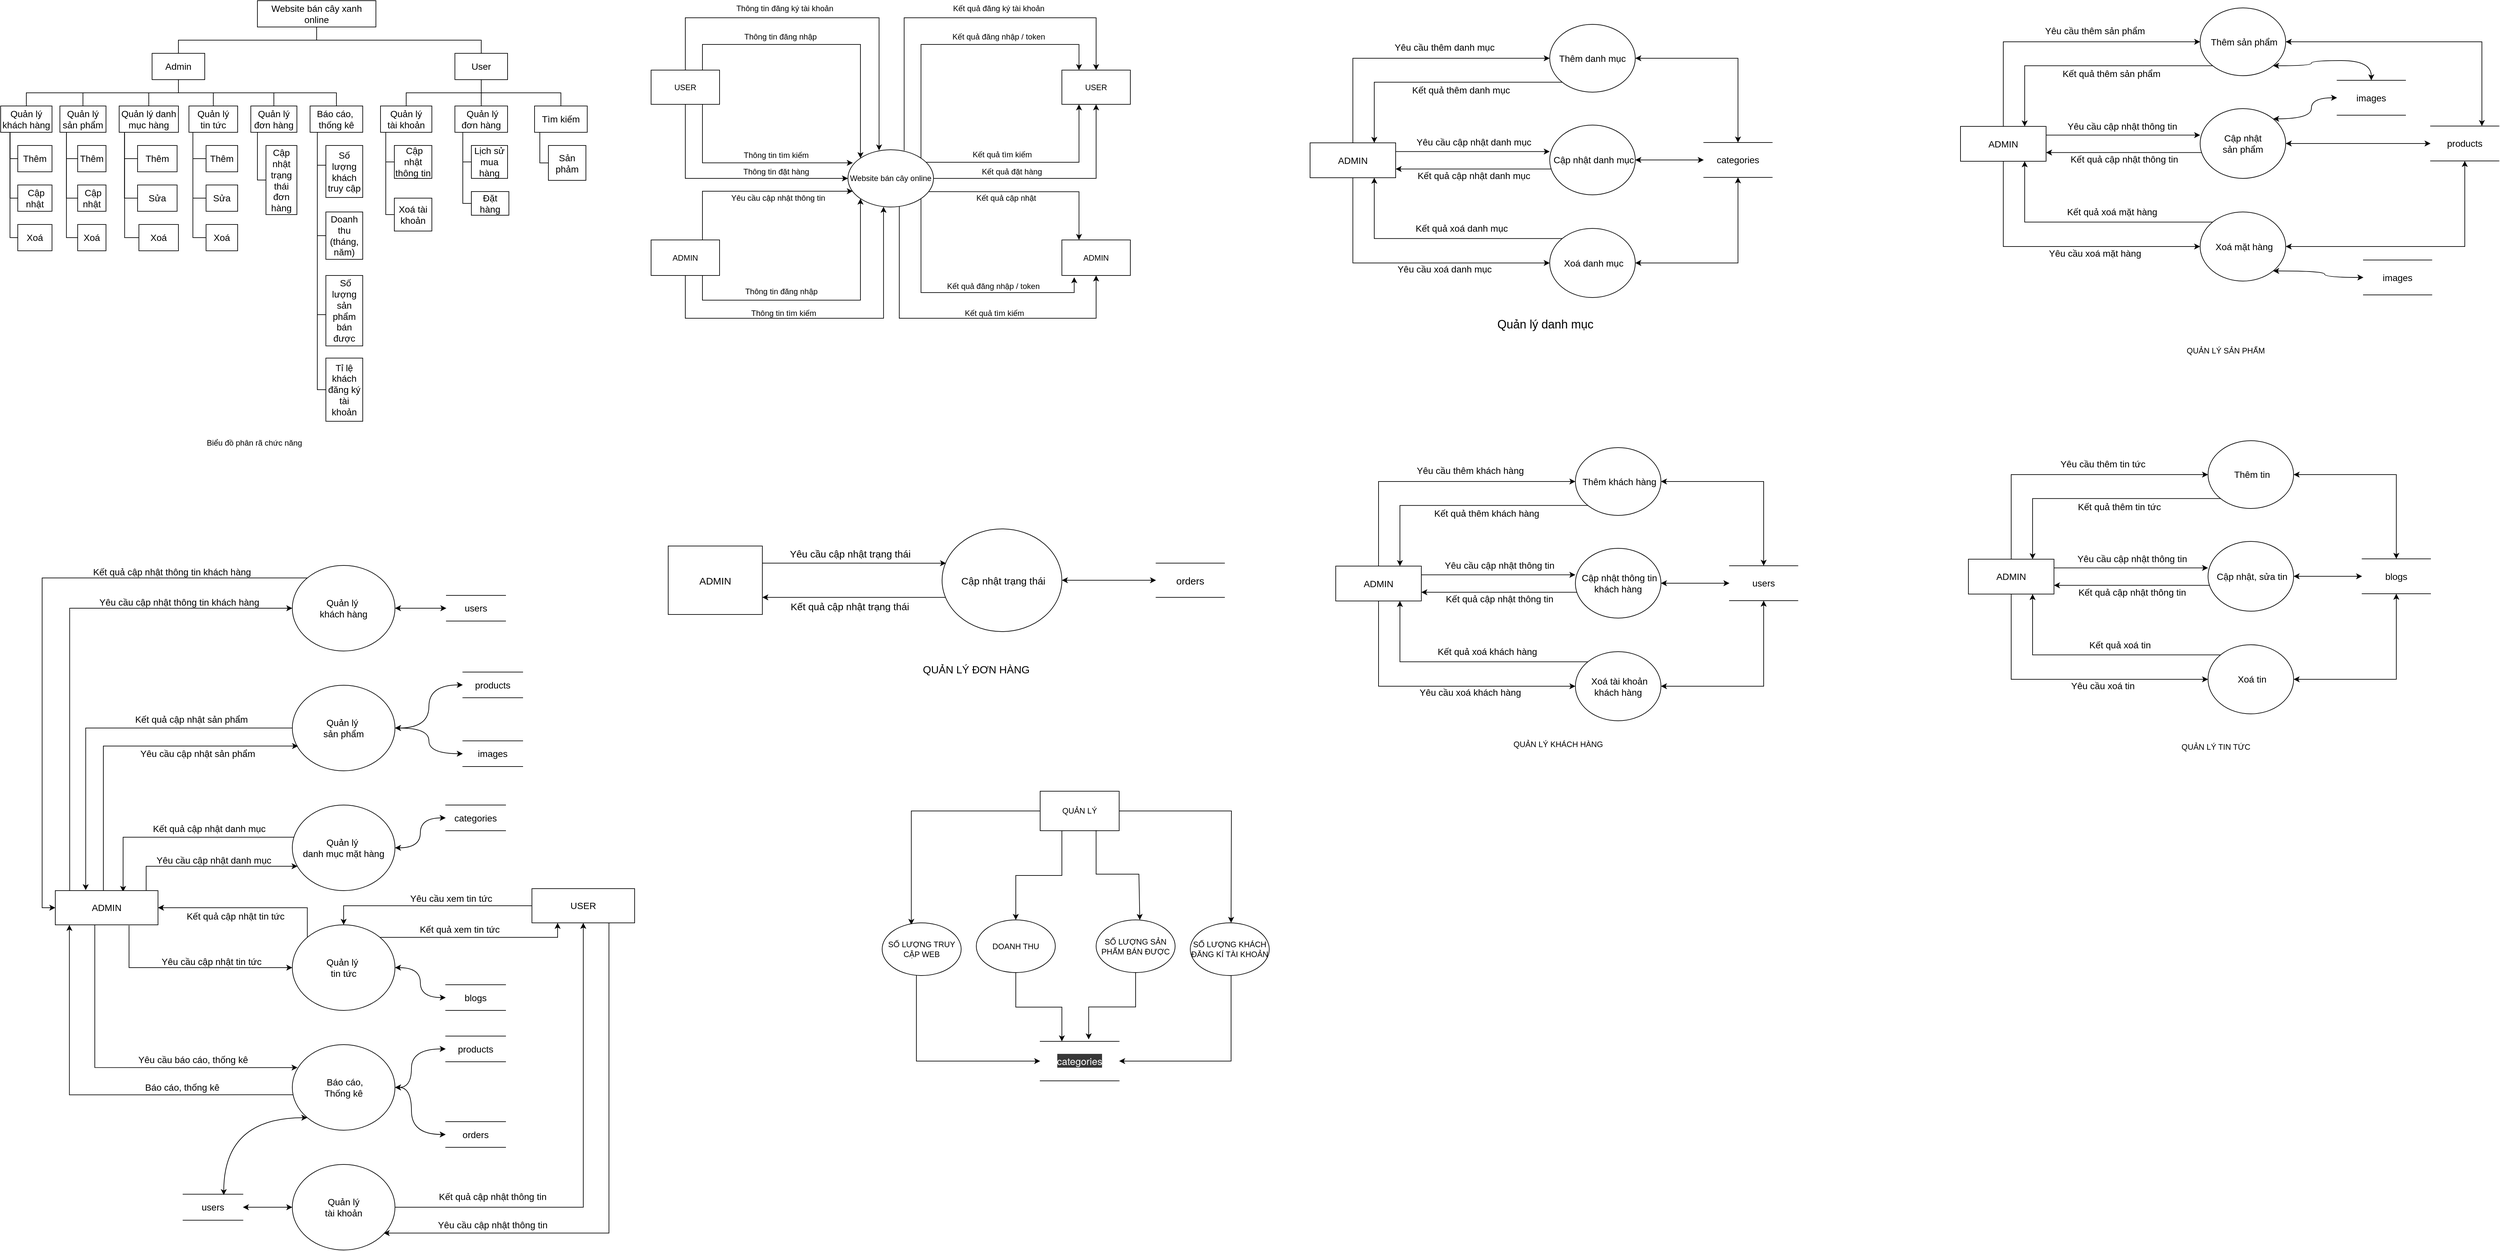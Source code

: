 <mxfile version="13.5.4" type="github">
  <diagram id="et3AeFfBmYFvC4YX-WKQ" name="Page-1">
    <mxGraphModel dx="773" dy="447" grid="1" gridSize="13" guides="1" tooltips="1" connect="1" arrows="1" fold="1" page="1" pageScale="1" pageWidth="4000" pageHeight="8000" background="#FFFFFF" math="0" shadow="0">
      <root>
        <mxCell id="0" />
        <mxCell id="1" parent="0" />
        <mxCell id="l6hHztyn9rgP2krN6HWv-18" style="edgeStyle=orthogonalEdgeStyle;rounded=0;orthogonalLoop=1;jettySize=auto;html=1;exitX=0.5;exitY=1;exitDx=0;exitDy=0;entryX=0.5;entryY=0;entryDx=0;entryDy=0;endArrow=none;endFill=0;fontSize=14;" parent="1" source="l6hHztyn9rgP2krN6HWv-1" target="l6hHztyn9rgP2krN6HWv-2" edge="1">
          <mxGeometry relative="1" as="geometry" />
        </mxCell>
        <mxCell id="l6hHztyn9rgP2krN6HWv-19" style="edgeStyle=orthogonalEdgeStyle;rounded=0;orthogonalLoop=1;jettySize=auto;html=1;exitX=0.5;exitY=1;exitDx=0;exitDy=0;entryX=0.5;entryY=0;entryDx=0;entryDy=0;endArrow=none;endFill=0;fontSize=14;" parent="1" source="l6hHztyn9rgP2krN6HWv-1" target="l6hHztyn9rgP2krN6HWv-3" edge="1">
          <mxGeometry relative="1" as="geometry" />
        </mxCell>
        <mxCell id="l6hHztyn9rgP2krN6HWv-1" value="Website bán cây xanh online" style="rounded=0;whiteSpace=wrap;html=1;fontSize=14;" parent="1" vertex="1">
          <mxGeometry x="442" y="52" width="180" height="40" as="geometry" />
        </mxCell>
        <mxCell id="l6hHztyn9rgP2krN6HWv-12" style="edgeStyle=orthogonalEdgeStyle;rounded=0;orthogonalLoop=1;jettySize=auto;html=1;exitX=0.5;exitY=1;exitDx=0;exitDy=0;entryX=0.5;entryY=0;entryDx=0;entryDy=0;endArrow=none;endFill=0;fontSize=14;" parent="1" source="l6hHztyn9rgP2krN6HWv-2" target="l6hHztyn9rgP2krN6HWv-4" edge="1">
          <mxGeometry relative="1" as="geometry" />
        </mxCell>
        <mxCell id="l6hHztyn9rgP2krN6HWv-13" style="edgeStyle=orthogonalEdgeStyle;rounded=0;orthogonalLoop=1;jettySize=auto;html=1;exitX=0.5;exitY=1;exitDx=0;exitDy=0;entryX=0.5;entryY=0;entryDx=0;entryDy=0;endArrow=none;endFill=0;fontSize=14;" parent="1" source="l6hHztyn9rgP2krN6HWv-2" target="l6hHztyn9rgP2krN6HWv-8" edge="1">
          <mxGeometry relative="1" as="geometry" />
        </mxCell>
        <mxCell id="l6hHztyn9rgP2krN6HWv-14" style="edgeStyle=orthogonalEdgeStyle;rounded=0;orthogonalLoop=1;jettySize=auto;html=1;exitX=0.5;exitY=1;exitDx=0;exitDy=0;entryX=0.5;entryY=0;entryDx=0;entryDy=0;endArrow=none;endFill=0;fontSize=14;" parent="1" source="l6hHztyn9rgP2krN6HWv-2" target="l6hHztyn9rgP2krN6HWv-9" edge="1">
          <mxGeometry relative="1" as="geometry" />
        </mxCell>
        <mxCell id="l6hHztyn9rgP2krN6HWv-15" style="edgeStyle=orthogonalEdgeStyle;rounded=0;orthogonalLoop=1;jettySize=auto;html=1;exitX=0.5;exitY=1;exitDx=0;exitDy=0;entryX=0.5;entryY=0;entryDx=0;entryDy=0;endArrow=none;endFill=0;fontSize=14;" parent="1" source="l6hHztyn9rgP2krN6HWv-2" target="l6hHztyn9rgP2krN6HWv-7" edge="1">
          <mxGeometry relative="1" as="geometry" />
        </mxCell>
        <mxCell id="l6hHztyn9rgP2krN6HWv-16" style="edgeStyle=orthogonalEdgeStyle;rounded=0;orthogonalLoop=1;jettySize=auto;html=1;exitX=0.5;exitY=1;exitDx=0;exitDy=0;entryX=0.5;entryY=0;entryDx=0;entryDy=0;endArrow=none;endFill=0;fontSize=14;" parent="1" source="l6hHztyn9rgP2krN6HWv-2" target="l6hHztyn9rgP2krN6HWv-6" edge="1">
          <mxGeometry relative="1" as="geometry" />
        </mxCell>
        <mxCell id="l6hHztyn9rgP2krN6HWv-17" style="edgeStyle=orthogonalEdgeStyle;rounded=0;orthogonalLoop=1;jettySize=auto;html=1;exitX=0.5;exitY=1;exitDx=0;exitDy=0;entryX=0.5;entryY=0;entryDx=0;entryDy=0;endArrow=none;endFill=0;fontSize=14;" parent="1" source="l6hHztyn9rgP2krN6HWv-2" target="l6hHztyn9rgP2krN6HWv-5" edge="1">
          <mxGeometry relative="1" as="geometry" />
        </mxCell>
        <mxCell id="l6hHztyn9rgP2krN6HWv-2" value="Admin" style="rounded=0;whiteSpace=wrap;html=1;fontSize=14;" parent="1" vertex="1">
          <mxGeometry x="282" y="132" width="80" height="40" as="geometry" />
        </mxCell>
        <mxCell id="l6hHztyn9rgP2krN6HWv-20" style="edgeStyle=orthogonalEdgeStyle;rounded=0;orthogonalLoop=1;jettySize=auto;html=1;exitX=0.5;exitY=1;exitDx=0;exitDy=0;entryX=0.5;entryY=0;entryDx=0;entryDy=0;endArrow=none;endFill=0;fontSize=14;" parent="1" source="l6hHztyn9rgP2krN6HWv-3" target="l6hHztyn9rgP2krN6HWv-10" edge="1">
          <mxGeometry relative="1" as="geometry" />
        </mxCell>
        <mxCell id="l6hHztyn9rgP2krN6HWv-21" style="edgeStyle=orthogonalEdgeStyle;rounded=0;orthogonalLoop=1;jettySize=auto;html=1;exitX=0.5;exitY=1;exitDx=0;exitDy=0;entryX=0.5;entryY=0;entryDx=0;entryDy=0;endArrow=none;endFill=0;fontSize=14;" parent="1" source="l6hHztyn9rgP2krN6HWv-3" target="l6hHztyn9rgP2krN6HWv-11" edge="1">
          <mxGeometry relative="1" as="geometry" />
        </mxCell>
        <mxCell id="C2IFcDloGhtmpvNx6dyK-3" style="edgeStyle=orthogonalEdgeStyle;rounded=0;orthogonalLoop=1;jettySize=auto;html=1;exitX=0.5;exitY=1;exitDx=0;exitDy=0;entryX=0.5;entryY=0;entryDx=0;entryDy=0;endArrow=none;endFill=0;fontSize=14;" parent="1" source="l6hHztyn9rgP2krN6HWv-3" target="C2IFcDloGhtmpvNx6dyK-2" edge="1">
          <mxGeometry relative="1" as="geometry" />
        </mxCell>
        <mxCell id="l6hHztyn9rgP2krN6HWv-3" value="User" style="rounded=0;whiteSpace=wrap;html=1;fontSize=14;" parent="1" vertex="1">
          <mxGeometry x="742" y="132" width="80" height="40" as="geometry" />
        </mxCell>
        <mxCell id="l6hHztyn9rgP2krN6HWv-4" value="Quản lý &lt;br style=&quot;font-size: 14px;&quot;&gt;khách hàng" style="rounded=0;whiteSpace=wrap;html=1;fontSize=14;" parent="1" vertex="1">
          <mxGeometry x="52" y="212" width="78" height="40" as="geometry" />
        </mxCell>
        <mxCell id="l6hHztyn9rgP2krN6HWv-5" value="Báo cáo,&amp;nbsp;&lt;br style=&quot;font-size: 14px;&quot;&gt;thống kê" style="rounded=0;whiteSpace=wrap;html=1;fontSize=14;" parent="1" vertex="1">
          <mxGeometry x="522" y="212" width="80" height="40" as="geometry" />
        </mxCell>
        <mxCell id="l6hHztyn9rgP2krN6HWv-6" value="Quản lý&lt;br style=&quot;font-size: 14px;&quot;&gt;đơn hàng" style="rounded=0;whiteSpace=wrap;html=1;fontSize=14;" parent="1" vertex="1">
          <mxGeometry x="432" y="212" width="70" height="40" as="geometry" />
        </mxCell>
        <mxCell id="l6hHztyn9rgP2krN6HWv-7" value="Quản lý&lt;br style=&quot;font-size: 14px;&quot;&gt;tin tức" style="rounded=0;whiteSpace=wrap;html=1;fontSize=14;" parent="1" vertex="1">
          <mxGeometry x="338" y="212" width="74" height="40" as="geometry" />
        </mxCell>
        <mxCell id="l6hHztyn9rgP2krN6HWv-8" value="Quản lý &lt;br style=&quot;font-size: 14px;&quot;&gt;sản phẩm" style="rounded=0;whiteSpace=wrap;html=1;fontSize=14;" parent="1" vertex="1">
          <mxGeometry x="142" y="212" width="70" height="40" as="geometry" />
        </mxCell>
        <mxCell id="l6hHztyn9rgP2krN6HWv-9" value="Quản lý danh mục hàng" style="rounded=0;whiteSpace=wrap;html=1;fontSize=14;" parent="1" vertex="1">
          <mxGeometry x="232" y="212" width="90" height="40" as="geometry" />
        </mxCell>
        <mxCell id="l6hHztyn9rgP2krN6HWv-10" value="Quản lý&lt;br style=&quot;font-size: 14px;&quot;&gt;tài khoản" style="rounded=0;whiteSpace=wrap;html=1;fontSize=14;" parent="1" vertex="1">
          <mxGeometry x="629" y="212" width="78" height="40" as="geometry" />
        </mxCell>
        <mxCell id="l6hHztyn9rgP2krN6HWv-11" value="&amp;nbsp;Quản lý&lt;br style=&quot;font-size: 14px;&quot;&gt;đơn hàng" style="rounded=0;whiteSpace=wrap;html=1;fontSize=14;" parent="1" vertex="1">
          <mxGeometry x="742" y="212" width="80" height="40" as="geometry" />
        </mxCell>
        <mxCell id="xMuGLO1H8U7UrOTYDP_Z-3" style="edgeStyle=orthogonalEdgeStyle;rounded=0;orthogonalLoop=1;jettySize=auto;html=1;exitX=0;exitY=0.5;exitDx=0;exitDy=0;entryX=0.182;entryY=1.006;entryDx=0;entryDy=0;entryPerimeter=0;endArrow=none;endFill=0;fontSize=14;" edge="1" parent="1" source="l6hHztyn9rgP2krN6HWv-22" target="l6hHztyn9rgP2krN6HWv-4">
          <mxGeometry relative="1" as="geometry">
            <Array as="points">
              <mxPoint x="66" y="292" />
            </Array>
          </mxGeometry>
        </mxCell>
        <mxCell id="l6hHztyn9rgP2krN6HWv-22" value="Thêm&lt;br style=&quot;font-size: 14px;&quot;&gt;" style="rounded=0;whiteSpace=wrap;html=1;fontSize=14;" parent="1" vertex="1">
          <mxGeometry x="78" y="272" width="52" height="40" as="geometry" />
        </mxCell>
        <mxCell id="xMuGLO1H8U7UrOTYDP_Z-4" style="edgeStyle=orthogonalEdgeStyle;rounded=0;orthogonalLoop=1;jettySize=auto;html=1;exitX=0;exitY=0.5;exitDx=0;exitDy=0;entryX=0.182;entryY=1.028;entryDx=0;entryDy=0;entryPerimeter=0;endArrow=none;endFill=0;fontSize=14;" edge="1" parent="1" source="l6hHztyn9rgP2krN6HWv-23" target="l6hHztyn9rgP2krN6HWv-4">
          <mxGeometry relative="1" as="geometry">
            <Array as="points">
              <mxPoint x="66" y="352" />
            </Array>
          </mxGeometry>
        </mxCell>
        <mxCell id="l6hHztyn9rgP2krN6HWv-23" value="&amp;nbsp;Cập&lt;br style=&quot;font-size: 14px;&quot;&gt;nhật" style="rounded=0;whiteSpace=wrap;html=1;fontSize=14;" parent="1" vertex="1">
          <mxGeometry x="78" y="332" width="52" height="40" as="geometry" />
        </mxCell>
        <mxCell id="xMuGLO1H8U7UrOTYDP_Z-5" style="edgeStyle=orthogonalEdgeStyle;rounded=0;orthogonalLoop=1;jettySize=auto;html=1;exitX=0;exitY=0.5;exitDx=0;exitDy=0;entryX=0.182;entryY=0.993;entryDx=0;entryDy=0;entryPerimeter=0;endArrow=none;endFill=0;fontSize=14;" edge="1" parent="1" source="l6hHztyn9rgP2krN6HWv-24" target="l6hHztyn9rgP2krN6HWv-4">
          <mxGeometry relative="1" as="geometry">
            <Array as="points">
              <mxPoint x="66" y="412" />
            </Array>
          </mxGeometry>
        </mxCell>
        <mxCell id="l6hHztyn9rgP2krN6HWv-24" value="Xoá" style="rounded=0;whiteSpace=wrap;html=1;fontSize=14;" parent="1" vertex="1">
          <mxGeometry x="78" y="392" width="52" height="40" as="geometry" />
        </mxCell>
        <mxCell id="xMuGLO1H8U7UrOTYDP_Z-6" style="edgeStyle=orthogonalEdgeStyle;rounded=0;orthogonalLoop=1;jettySize=auto;html=1;exitX=0;exitY=0.5;exitDx=0;exitDy=0;entryX=0.148;entryY=0.987;entryDx=0;entryDy=0;endArrow=none;endFill=0;entryPerimeter=0;fontSize=14;" edge="1" parent="1" source="l6hHztyn9rgP2krN6HWv-28" target="l6hHztyn9rgP2krN6HWv-8">
          <mxGeometry relative="1" as="geometry">
            <Array as="points">
              <mxPoint x="152" y="292" />
              <mxPoint x="152" y="252" />
            </Array>
          </mxGeometry>
        </mxCell>
        <mxCell id="l6hHztyn9rgP2krN6HWv-28" value="Thêm&lt;br style=&quot;font-size: 14px;&quot;&gt;" style="rounded=0;whiteSpace=wrap;html=1;fontSize=14;" parent="1" vertex="1">
          <mxGeometry x="169" y="272" width="43" height="40" as="geometry" />
        </mxCell>
        <mxCell id="xMuGLO1H8U7UrOTYDP_Z-7" style="edgeStyle=orthogonalEdgeStyle;rounded=0;orthogonalLoop=1;jettySize=auto;html=1;exitX=0;exitY=0.5;exitDx=0;exitDy=0;entryX=0.142;entryY=1.023;entryDx=0;entryDy=0;entryPerimeter=0;endArrow=none;endFill=0;fontSize=14;" edge="1" parent="1" source="l6hHztyn9rgP2krN6HWv-29" target="l6hHztyn9rgP2krN6HWv-8">
          <mxGeometry relative="1" as="geometry">
            <Array as="points">
              <mxPoint x="152" y="352" />
            </Array>
          </mxGeometry>
        </mxCell>
        <mxCell id="l6hHztyn9rgP2krN6HWv-29" value="&amp;nbsp;Cập nhật" style="rounded=0;whiteSpace=wrap;html=1;fontSize=14;" parent="1" vertex="1">
          <mxGeometry x="169" y="332" width="43" height="40" as="geometry" />
        </mxCell>
        <mxCell id="xMuGLO1H8U7UrOTYDP_Z-8" style="edgeStyle=orthogonalEdgeStyle;rounded=0;orthogonalLoop=1;jettySize=auto;html=1;exitX=0;exitY=0.5;exitDx=0;exitDy=0;entryX=0.142;entryY=0.987;entryDx=0;entryDy=0;entryPerimeter=0;endArrow=none;endFill=0;fontSize=14;" edge="1" parent="1" source="l6hHztyn9rgP2krN6HWv-30" target="l6hHztyn9rgP2krN6HWv-8">
          <mxGeometry relative="1" as="geometry">
            <Array as="points">
              <mxPoint x="152" y="412" />
            </Array>
          </mxGeometry>
        </mxCell>
        <mxCell id="l6hHztyn9rgP2krN6HWv-30" value="Xoá" style="rounded=0;whiteSpace=wrap;html=1;fontSize=14;" parent="1" vertex="1">
          <mxGeometry x="169" y="392" width="43" height="40" as="geometry" />
        </mxCell>
        <mxCell id="xMuGLO1H8U7UrOTYDP_Z-9" style="edgeStyle=orthogonalEdgeStyle;rounded=0;orthogonalLoop=1;jettySize=auto;html=1;exitX=0;exitY=0.5;exitDx=0;exitDy=0;endArrow=none;endFill=0;fontSize=14;" edge="1" parent="1" source="l6hHztyn9rgP2krN6HWv-31">
          <mxGeometry relative="1" as="geometry">
            <mxPoint x="277" y="252" as="targetPoint" />
          </mxGeometry>
        </mxCell>
        <mxCell id="l6hHztyn9rgP2krN6HWv-31" value="Thêm&lt;br style=&quot;font-size: 14px;&quot;&gt;" style="rounded=0;whiteSpace=wrap;html=1;fontSize=14;" parent="1" vertex="1">
          <mxGeometry x="260" y="272" width="60" height="40" as="geometry" />
        </mxCell>
        <mxCell id="xMuGLO1H8U7UrOTYDP_Z-10" style="edgeStyle=orthogonalEdgeStyle;rounded=0;orthogonalLoop=1;jettySize=auto;html=1;exitX=0;exitY=0.5;exitDx=0;exitDy=0;endArrow=none;endFill=0;entryX=0.5;entryY=1;entryDx=0;entryDy=0;fontSize=14;" edge="1" parent="1" source="l6hHztyn9rgP2krN6HWv-32" target="l6hHztyn9rgP2krN6HWv-9">
          <mxGeometry relative="1" as="geometry">
            <mxPoint x="240" y="252" as="targetPoint" />
            <Array as="points">
              <mxPoint x="240" y="352" />
              <mxPoint x="240" y="252" />
            </Array>
          </mxGeometry>
        </mxCell>
        <mxCell id="l6hHztyn9rgP2krN6HWv-32" value="Sửa" style="rounded=0;whiteSpace=wrap;html=1;fontSize=14;" parent="1" vertex="1">
          <mxGeometry x="260" y="332" width="60" height="40" as="geometry" />
        </mxCell>
        <mxCell id="xMuGLO1H8U7UrOTYDP_Z-11" style="edgeStyle=orthogonalEdgeStyle;rounded=0;orthogonalLoop=1;jettySize=auto;html=1;exitX=0;exitY=0.5;exitDx=0;exitDy=0;entryX=0.092;entryY=1.023;entryDx=0;entryDy=0;entryPerimeter=0;endArrow=none;endFill=0;fontSize=14;" edge="1" parent="1" source="l6hHztyn9rgP2krN6HWv-33" target="l6hHztyn9rgP2krN6HWv-9">
          <mxGeometry relative="1" as="geometry" />
        </mxCell>
        <mxCell id="l6hHztyn9rgP2krN6HWv-33" value="Xoá" style="rounded=0;whiteSpace=wrap;html=1;fontSize=14;" parent="1" vertex="1">
          <mxGeometry x="262" y="392" width="60" height="40" as="geometry" />
        </mxCell>
        <mxCell id="xMuGLO1H8U7UrOTYDP_Z-13" style="edgeStyle=orthogonalEdgeStyle;rounded=0;orthogonalLoop=1;jettySize=auto;html=1;exitX=0;exitY=0.5;exitDx=0;exitDy=0;entryX=0.25;entryY=1;entryDx=0;entryDy=0;endArrow=none;endFill=0;fontSize=14;" edge="1" parent="1" source="l6hHztyn9rgP2krN6HWv-44" target="l6hHztyn9rgP2krN6HWv-7">
          <mxGeometry relative="1" as="geometry" />
        </mxCell>
        <mxCell id="l6hHztyn9rgP2krN6HWv-44" value="Thêm&lt;br style=&quot;font-size: 14px;&quot;&gt;" style="rounded=0;whiteSpace=wrap;html=1;fontSize=14;" parent="1" vertex="1">
          <mxGeometry x="364" y="272" width="48" height="40" as="geometry" />
        </mxCell>
        <mxCell id="xMuGLO1H8U7UrOTYDP_Z-15" style="edgeStyle=orthogonalEdgeStyle;rounded=0;orthogonalLoop=1;jettySize=auto;html=1;exitX=0;exitY=0.5;exitDx=0;exitDy=0;entryX=0.5;entryY=1;entryDx=0;entryDy=0;endArrow=none;endFill=0;fontSize=14;" edge="1" parent="1" source="l6hHztyn9rgP2krN6HWv-45" target="l6hHztyn9rgP2krN6HWv-7">
          <mxGeometry relative="1" as="geometry">
            <Array as="points">
              <mxPoint x="344" y="352" />
              <mxPoint x="344" y="252" />
            </Array>
          </mxGeometry>
        </mxCell>
        <mxCell id="l6hHztyn9rgP2krN6HWv-45" value="Sửa" style="rounded=0;whiteSpace=wrap;html=1;fontSize=14;" parent="1" vertex="1">
          <mxGeometry x="364" y="332" width="48" height="40" as="geometry" />
        </mxCell>
        <mxCell id="xMuGLO1H8U7UrOTYDP_Z-16" style="edgeStyle=orthogonalEdgeStyle;rounded=0;orthogonalLoop=1;jettySize=auto;html=1;exitX=0;exitY=0.5;exitDx=0;exitDy=0;entryX=0.5;entryY=1;entryDx=0;entryDy=0;endArrow=none;endFill=0;fontSize=14;" edge="1" parent="1" source="l6hHztyn9rgP2krN6HWv-46" target="l6hHztyn9rgP2krN6HWv-7">
          <mxGeometry relative="1" as="geometry">
            <Array as="points">
              <mxPoint x="344" y="412" />
              <mxPoint x="344" y="252" />
            </Array>
          </mxGeometry>
        </mxCell>
        <mxCell id="l6hHztyn9rgP2krN6HWv-46" value="Xoá" style="rounded=0;whiteSpace=wrap;html=1;fontSize=14;" parent="1" vertex="1">
          <mxGeometry x="364" y="392" width="48" height="40" as="geometry" />
        </mxCell>
        <mxCell id="xMuGLO1H8U7UrOTYDP_Z-17" style="edgeStyle=orthogonalEdgeStyle;rounded=0;orthogonalLoop=1;jettySize=auto;html=1;exitX=0;exitY=0.5;exitDx=0;exitDy=0;entryX=0.25;entryY=1;entryDx=0;entryDy=0;endArrow=none;endFill=0;fontSize=14;" edge="1" parent="1" source="l6hHztyn9rgP2krN6HWv-47" target="l6hHztyn9rgP2krN6HWv-6">
          <mxGeometry relative="1" as="geometry">
            <Array as="points">
              <mxPoint x="442" y="325" />
              <mxPoint x="442" y="252" />
            </Array>
          </mxGeometry>
        </mxCell>
        <mxCell id="l6hHztyn9rgP2krN6HWv-47" value="Cập nhật&lt;br style=&quot;font-size: 14px;&quot;&gt;trạng thái&lt;br style=&quot;font-size: 14px;&quot;&gt;đơn hàng" style="rounded=0;whiteSpace=wrap;html=1;fontSize=14;" parent="1" vertex="1">
          <mxGeometry x="455" y="272" width="47" height="105" as="geometry" />
        </mxCell>
        <mxCell id="xMuGLO1H8U7UrOTYDP_Z-19" style="edgeStyle=orthogonalEdgeStyle;rounded=0;orthogonalLoop=1;jettySize=auto;html=1;exitX=0;exitY=0.5;exitDx=0;exitDy=0;entryX=0.5;entryY=1;entryDx=0;entryDy=0;endArrow=none;endFill=0;fontSize=14;" edge="1" parent="1" source="l6hHztyn9rgP2krN6HWv-49" target="l6hHztyn9rgP2krN6HWv-5">
          <mxGeometry relative="1" as="geometry">
            <Array as="points">
              <mxPoint x="533" y="302" />
              <mxPoint x="533" y="252" />
            </Array>
          </mxGeometry>
        </mxCell>
        <mxCell id="l6hHztyn9rgP2krN6HWv-49" value="Số lượng khách truy cập" style="rounded=0;whiteSpace=wrap;html=1;fontSize=14;" parent="1" vertex="1">
          <mxGeometry x="546" y="272" width="56" height="79" as="geometry" />
        </mxCell>
        <mxCell id="xMuGLO1H8U7UrOTYDP_Z-21" style="edgeStyle=orthogonalEdgeStyle;rounded=0;orthogonalLoop=1;jettySize=auto;html=1;exitX=0;exitY=0.5;exitDx=0;exitDy=0;entryX=0.5;entryY=1;entryDx=0;entryDy=0;endArrow=none;endFill=0;fontSize=14;" edge="1" parent="1" source="l6hHztyn9rgP2krN6HWv-50" target="l6hHztyn9rgP2krN6HWv-5">
          <mxGeometry relative="1" as="geometry">
            <Array as="points">
              <mxPoint x="546" y="529" />
              <mxPoint x="533" y="529" />
              <mxPoint x="533" y="252" />
            </Array>
          </mxGeometry>
        </mxCell>
        <mxCell id="l6hHztyn9rgP2krN6HWv-50" value="&amp;nbsp;Số lượng sản phẩm bán được" style="rounded=0;whiteSpace=wrap;html=1;fontSize=14;" parent="1" vertex="1">
          <mxGeometry x="546" y="469.5" width="56" height="107" as="geometry" />
        </mxCell>
        <mxCell id="xMuGLO1H8U7UrOTYDP_Z-20" style="edgeStyle=orthogonalEdgeStyle;rounded=0;orthogonalLoop=1;jettySize=auto;html=1;exitX=0;exitY=0.5;exitDx=0;exitDy=0;entryX=0.5;entryY=1;entryDx=0;entryDy=0;endArrow=none;endFill=0;fontSize=14;" edge="1" parent="1" source="l6hHztyn9rgP2krN6HWv-51" target="l6hHztyn9rgP2krN6HWv-5">
          <mxGeometry relative="1" as="geometry">
            <Array as="points">
              <mxPoint x="533" y="409" />
              <mxPoint x="533" y="252" />
            </Array>
          </mxGeometry>
        </mxCell>
        <mxCell id="l6hHztyn9rgP2krN6HWv-51" value="Doanh thu&lt;br style=&quot;font-size: 14px;&quot;&gt;(tháng, năm)" style="rounded=0;whiteSpace=wrap;html=1;fontSize=14;" parent="1" vertex="1">
          <mxGeometry x="546" y="373" width="56" height="72" as="geometry" />
        </mxCell>
        <mxCell id="xMuGLO1H8U7UrOTYDP_Z-22" style="edgeStyle=orthogonalEdgeStyle;rounded=0;orthogonalLoop=1;jettySize=auto;html=1;exitX=0;exitY=0.5;exitDx=0;exitDy=0;entryX=0.5;entryY=1;entryDx=0;entryDy=0;endArrow=none;endFill=0;fontSize=14;" edge="1" parent="1" source="l6hHztyn9rgP2krN6HWv-52" target="l6hHztyn9rgP2krN6HWv-5">
          <mxGeometry relative="1" as="geometry">
            <Array as="points">
              <mxPoint x="533" y="643" />
              <mxPoint x="533" y="252" />
            </Array>
          </mxGeometry>
        </mxCell>
        <mxCell id="l6hHztyn9rgP2krN6HWv-52" value="Tỉ lệ khách đăng ký tài khoản" style="rounded=0;whiteSpace=wrap;html=1;fontSize=14;" parent="1" vertex="1">
          <mxGeometry x="546" y="595" width="56" height="96" as="geometry" />
        </mxCell>
        <mxCell id="xMuGLO1H8U7UrOTYDP_Z-23" style="edgeStyle=orthogonalEdgeStyle;rounded=0;orthogonalLoop=1;jettySize=auto;html=1;exitX=0;exitY=0.5;exitDx=0;exitDy=0;entryX=0.5;entryY=1;entryDx=0;entryDy=0;endArrow=none;endFill=0;fontSize=14;" edge="1" parent="1" source="l6hHztyn9rgP2krN6HWv-57" target="l6hHztyn9rgP2krN6HWv-10">
          <mxGeometry relative="1" as="geometry">
            <Array as="points">
              <mxPoint x="637" y="297" />
              <mxPoint x="637" y="252" />
            </Array>
          </mxGeometry>
        </mxCell>
        <mxCell id="l6hHztyn9rgP2krN6HWv-57" value="&amp;nbsp;Cập nhật thông tin" style="rounded=0;whiteSpace=wrap;html=1;fontSize=14;" parent="1" vertex="1">
          <mxGeometry x="650" y="272" width="57" height="50" as="geometry" />
        </mxCell>
        <mxCell id="xMuGLO1H8U7UrOTYDP_Z-25" style="edgeStyle=orthogonalEdgeStyle;rounded=0;orthogonalLoop=1;jettySize=auto;html=1;exitX=0;exitY=0.5;exitDx=0;exitDy=0;entryX=0.5;entryY=1;entryDx=0;entryDy=0;endArrow=none;endFill=0;fontSize=14;" edge="1" parent="1" source="l6hHztyn9rgP2krN6HWv-58" target="l6hHztyn9rgP2krN6HWv-10">
          <mxGeometry relative="1" as="geometry">
            <Array as="points">
              <mxPoint x="637" y="377" />
              <mxPoint x="637" y="252" />
            </Array>
          </mxGeometry>
        </mxCell>
        <mxCell id="l6hHztyn9rgP2krN6HWv-58" value="Xoá tài khoản" style="rounded=0;whiteSpace=wrap;html=1;fontSize=14;" parent="1" vertex="1">
          <mxGeometry x="650" y="352" width="57" height="50" as="geometry" />
        </mxCell>
        <mxCell id="xMuGLO1H8U7UrOTYDP_Z-26" style="edgeStyle=orthogonalEdgeStyle;rounded=0;orthogonalLoop=1;jettySize=auto;html=1;exitX=0;exitY=0.5;exitDx=0;exitDy=0;entryX=0.25;entryY=1;entryDx=0;entryDy=0;endArrow=none;endFill=0;fontSize=14;" edge="1" parent="1" source="l6hHztyn9rgP2krN6HWv-61" target="l6hHztyn9rgP2krN6HWv-11">
          <mxGeometry relative="1" as="geometry">
            <Array as="points">
              <mxPoint x="754" y="297" />
              <mxPoint x="754" y="252" />
            </Array>
          </mxGeometry>
        </mxCell>
        <mxCell id="l6hHztyn9rgP2krN6HWv-61" value="Lịch sử&lt;br style=&quot;font-size: 14px;&quot;&gt;mua hàng" style="rounded=0;whiteSpace=wrap;html=1;fontSize=14;" parent="1" vertex="1">
          <mxGeometry x="767" y="272" width="55" height="50" as="geometry" />
        </mxCell>
        <mxCell id="xMuGLO1H8U7UrOTYDP_Z-28" style="edgeStyle=orthogonalEdgeStyle;rounded=0;orthogonalLoop=1;jettySize=auto;html=1;exitX=0;exitY=0.5;exitDx=0;exitDy=0;entryX=0.5;entryY=1;entryDx=0;entryDy=0;endArrow=none;endFill=0;fontSize=14;" edge="1" parent="1" source="l6hHztyn9rgP2krN6HWv-64" target="l6hHztyn9rgP2krN6HWv-11">
          <mxGeometry relative="1" as="geometry">
            <Array as="points">
              <mxPoint x="754" y="360" />
              <mxPoint x="754" y="252" />
            </Array>
          </mxGeometry>
        </mxCell>
        <mxCell id="l6hHztyn9rgP2krN6HWv-64" value="Đặt hàng" style="rounded=0;whiteSpace=wrap;html=1;fontSize=14;" parent="1" vertex="1">
          <mxGeometry x="767" y="342" width="57" height="36" as="geometry" />
        </mxCell>
        <mxCell id="l6hHztyn9rgP2krN6HWv-76" style="edgeStyle=orthogonalEdgeStyle;rounded=0;orthogonalLoop=1;jettySize=auto;html=1;exitX=1;exitY=1;exitDx=0;exitDy=0;entryX=0.18;entryY=1.05;entryDx=0;entryDy=0;entryPerimeter=0;endArrow=classic;endFill=1;" parent="1" source="l6hHztyn9rgP2krN6HWv-67" target="l6hHztyn9rgP2krN6HWv-75" edge="1">
          <mxGeometry relative="1" as="geometry">
            <Array as="points">
              <mxPoint x="1450" y="495.5" />
              <mxPoint x="1683" y="495.5" />
            </Array>
          </mxGeometry>
        </mxCell>
        <mxCell id="l6hHztyn9rgP2krN6HWv-80" style="edgeStyle=orthogonalEdgeStyle;rounded=0;orthogonalLoop=1;jettySize=auto;html=1;entryX=0.5;entryY=1;entryDx=0;entryDy=0;endArrow=classic;endFill=1;" parent="1" source="l6hHztyn9rgP2krN6HWv-67" target="l6hHztyn9rgP2krN6HWv-75" edge="1">
          <mxGeometry relative="1" as="geometry">
            <Array as="points">
              <mxPoint x="1417" y="534.5" />
              <mxPoint x="1716" y="534.5" />
            </Array>
          </mxGeometry>
        </mxCell>
        <mxCell id="l6hHztyn9rgP2krN6HWv-83" style="edgeStyle=orthogonalEdgeStyle;rounded=0;orthogonalLoop=1;jettySize=auto;html=1;exitX=1;exitY=0;exitDx=0;exitDy=0;entryX=0.25;entryY=0;entryDx=0;entryDy=0;endArrow=classic;endFill=1;" parent="1" source="l6hHztyn9rgP2krN6HWv-67" target="l6hHztyn9rgP2krN6HWv-81" edge="1">
          <mxGeometry relative="1" as="geometry">
            <Array as="points">
              <mxPoint x="1450" y="118.5" />
              <mxPoint x="1690" y="118.5" />
            </Array>
          </mxGeometry>
        </mxCell>
        <mxCell id="ec-PwEsvEGPstZVbb-wG-12" style="edgeStyle=orthogonalEdgeStyle;rounded=0;orthogonalLoop=1;jettySize=auto;html=1;exitX=0.657;exitY=0.014;exitDx=0;exitDy=0;entryX=0.5;entryY=0;entryDx=0;entryDy=0;exitPerimeter=0;" parent="1" source="l6hHztyn9rgP2krN6HWv-67" target="l6hHztyn9rgP2krN6HWv-81" edge="1">
          <mxGeometry relative="1" as="geometry">
            <Array as="points">
              <mxPoint x="1424" y="78" />
              <mxPoint x="1716" y="78" />
            </Array>
          </mxGeometry>
        </mxCell>
        <mxCell id="ec-PwEsvEGPstZVbb-wG-14" style="edgeStyle=orthogonalEdgeStyle;rounded=0;orthogonalLoop=1;jettySize=auto;html=1;exitX=0.912;exitY=0.218;exitDx=0;exitDy=0;entryX=0.25;entryY=1;entryDx=0;entryDy=0;exitPerimeter=0;" parent="1" source="l6hHztyn9rgP2krN6HWv-67" target="l6hHztyn9rgP2krN6HWv-81" edge="1">
          <mxGeometry relative="1" as="geometry" />
        </mxCell>
        <mxCell id="ec-PwEsvEGPstZVbb-wG-17" style="edgeStyle=orthogonalEdgeStyle;rounded=0;orthogonalLoop=1;jettySize=auto;html=1;entryX=0.5;entryY=1;entryDx=0;entryDy=0;" parent="1" source="l6hHztyn9rgP2krN6HWv-67" target="l6hHztyn9rgP2krN6HWv-81" edge="1">
          <mxGeometry relative="1" as="geometry" />
        </mxCell>
        <mxCell id="gGlTVquiV2Og2seTX1WU-3" style="edgeStyle=orthogonalEdgeStyle;rounded=0;orthogonalLoop=1;jettySize=auto;html=1;exitX=0.935;exitY=0.732;exitDx=0;exitDy=0;entryX=0.25;entryY=0;entryDx=0;entryDy=0;exitPerimeter=0;" parent="1" source="l6hHztyn9rgP2krN6HWv-67" target="l6hHztyn9rgP2krN6HWv-75" edge="1">
          <mxGeometry relative="1" as="geometry" />
        </mxCell>
        <mxCell id="l6hHztyn9rgP2krN6HWv-67" value="Website bán cây online" style="ellipse;whiteSpace=wrap;html=1;" parent="1" vertex="1">
          <mxGeometry x="1339" y="278.5" width="130" height="87" as="geometry" />
        </mxCell>
        <mxCell id="l6hHztyn9rgP2krN6HWv-74" style="edgeStyle=orthogonalEdgeStyle;rounded=0;orthogonalLoop=1;jettySize=auto;html=1;exitX=0.75;exitY=1;exitDx=0;exitDy=0;entryX=0;entryY=1;entryDx=0;entryDy=0;endArrow=classic;endFill=1;" parent="1" source="l6hHztyn9rgP2krN6HWv-68" target="l6hHztyn9rgP2krN6HWv-67" edge="1">
          <mxGeometry relative="1" as="geometry">
            <Array as="points">
              <mxPoint x="1118" y="507" />
              <mxPoint x="1358" y="507" />
            </Array>
          </mxGeometry>
        </mxCell>
        <mxCell id="l6hHztyn9rgP2krN6HWv-77" style="edgeStyle=orthogonalEdgeStyle;rounded=0;orthogonalLoop=1;jettySize=auto;html=1;exitX=0.5;exitY=1;exitDx=0;exitDy=0;entryX=0.416;entryY=0.996;entryDx=0;entryDy=0;entryPerimeter=0;endArrow=classic;endFill=1;" parent="1" source="l6hHztyn9rgP2krN6HWv-68" target="l6hHztyn9rgP2krN6HWv-67" edge="1">
          <mxGeometry relative="1" as="geometry">
            <Array as="points">
              <mxPoint x="1092" y="534.5" />
              <mxPoint x="1393" y="534.5" />
            </Array>
          </mxGeometry>
        </mxCell>
        <mxCell id="ec-PwEsvEGPstZVbb-wG-6" style="edgeStyle=orthogonalEdgeStyle;rounded=0;orthogonalLoop=1;jettySize=auto;html=1;exitX=0.75;exitY=0;exitDx=0;exitDy=0;entryX=0.057;entryY=0.724;entryDx=0;entryDy=0;entryPerimeter=0;" parent="1" source="l6hHztyn9rgP2krN6HWv-68" target="l6hHztyn9rgP2krN6HWv-67" edge="1">
          <mxGeometry relative="1" as="geometry">
            <Array as="points">
              <mxPoint x="1118" y="342" />
            </Array>
          </mxGeometry>
        </mxCell>
        <mxCell id="l6hHztyn9rgP2krN6HWv-68" value="ADMIN" style="rounded=0;whiteSpace=wrap;html=1;" parent="1" vertex="1">
          <mxGeometry x="1040" y="415.5" width="104" height="54" as="geometry" />
        </mxCell>
        <mxCell id="l6hHztyn9rgP2krN6HWv-71" style="edgeStyle=orthogonalEdgeStyle;rounded=0;orthogonalLoop=1;jettySize=auto;html=1;exitX=0.25;exitY=0;exitDx=0;exitDy=0;endArrow=classic;endFill=1;entryX=0;entryY=0;entryDx=0;entryDy=0;" parent="1" source="l6hHztyn9rgP2krN6HWv-69" target="l6hHztyn9rgP2krN6HWv-67" edge="1">
          <mxGeometry relative="1" as="geometry">
            <mxPoint x="1443" y="222.5" as="targetPoint" />
            <Array as="points">
              <mxPoint x="1066" y="165.5" />
              <mxPoint x="1118" y="165.5" />
              <mxPoint x="1118" y="118.5" />
              <mxPoint x="1358" y="118.5" />
            </Array>
          </mxGeometry>
        </mxCell>
        <mxCell id="ec-PwEsvEGPstZVbb-wG-1" style="edgeStyle=orthogonalEdgeStyle;rounded=0;orthogonalLoop=1;jettySize=auto;html=1;exitX=0.75;exitY=1;exitDx=0;exitDy=0;entryX=0.057;entryY=0.229;entryDx=0;entryDy=0;entryPerimeter=0;" parent="1" source="l6hHztyn9rgP2krN6HWv-69" target="l6hHztyn9rgP2krN6HWv-67" edge="1">
          <mxGeometry relative="1" as="geometry">
            <Array as="points">
              <mxPoint x="1118" y="298" />
            </Array>
          </mxGeometry>
        </mxCell>
        <mxCell id="ec-PwEsvEGPstZVbb-wG-4" style="edgeStyle=orthogonalEdgeStyle;rounded=0;orthogonalLoop=1;jettySize=auto;html=1;exitX=0.5;exitY=0;exitDx=0;exitDy=0;entryX=0.364;entryY=0.012;entryDx=0;entryDy=0;entryPerimeter=0;" parent="1" source="l6hHztyn9rgP2krN6HWv-69" target="l6hHztyn9rgP2krN6HWv-67" edge="1">
          <mxGeometry relative="1" as="geometry">
            <Array as="points">
              <mxPoint x="1092" y="78" />
              <mxPoint x="1386" y="78" />
            </Array>
          </mxGeometry>
        </mxCell>
        <mxCell id="ec-PwEsvEGPstZVbb-wG-20" style="edgeStyle=orthogonalEdgeStyle;rounded=0;orthogonalLoop=1;jettySize=auto;html=1;exitX=0.5;exitY=1;exitDx=0;exitDy=0;entryX=0;entryY=0.5;entryDx=0;entryDy=0;" parent="1" source="l6hHztyn9rgP2krN6HWv-69" target="l6hHztyn9rgP2krN6HWv-67" edge="1">
          <mxGeometry relative="1" as="geometry">
            <Array as="points">
              <mxPoint x="1092" y="322" />
            </Array>
          </mxGeometry>
        </mxCell>
        <mxCell id="l6hHztyn9rgP2krN6HWv-69" value="USER" style="rounded=0;whiteSpace=wrap;html=1;" parent="1" vertex="1">
          <mxGeometry x="1040" y="157.5" width="104" height="52" as="geometry" />
        </mxCell>
        <mxCell id="l6hHztyn9rgP2krN6HWv-72" value="&amp;nbsp;Thông tin đăng nhập" style="text;html=1;strokeColor=none;fillColor=none;align=center;verticalAlign=middle;whiteSpace=wrap;rounded=0;" parent="1" vertex="1">
          <mxGeometry x="1170" y="96.5" width="130" height="20" as="geometry" />
        </mxCell>
        <mxCell id="l6hHztyn9rgP2krN6HWv-75" value="ADMIN" style="rounded=0;whiteSpace=wrap;html=1;" parent="1" vertex="1">
          <mxGeometry x="1664" y="415.5" width="104" height="54" as="geometry" />
        </mxCell>
        <mxCell id="l6hHztyn9rgP2krN6HWv-79" style="edgeStyle=orthogonalEdgeStyle;rounded=0;orthogonalLoop=1;jettySize=auto;html=1;exitX=0.5;exitY=1;exitDx=0;exitDy=0;endArrow=classic;endFill=1;" parent="1" source="l6hHztyn9rgP2krN6HWv-67" target="l6hHztyn9rgP2krN6HWv-67" edge="1">
          <mxGeometry relative="1" as="geometry" />
        </mxCell>
        <mxCell id="l6hHztyn9rgP2krN6HWv-81" value="USER" style="rounded=0;whiteSpace=wrap;html=1;" parent="1" vertex="1">
          <mxGeometry x="1664" y="157.5" width="104" height="52" as="geometry" />
        </mxCell>
        <mxCell id="l6hHztyn9rgP2krN6HWv-82" value="&amp;nbsp;Kết quả đăng nhập / token" style="text;html=1;strokeColor=none;fillColor=none;align=center;verticalAlign=middle;whiteSpace=wrap;rounded=0;" parent="1" vertex="1">
          <mxGeometry x="1469" y="96.5" width="195" height="20" as="geometry" />
        </mxCell>
        <mxCell id="ec-PwEsvEGPstZVbb-wG-2" value="&amp;nbsp;Thông tin tìm kiếm" style="text;html=1;strokeColor=none;fillColor=none;align=center;verticalAlign=middle;whiteSpace=wrap;rounded=0;" parent="1" vertex="1">
          <mxGeometry x="1170" y="276.5" width="117" height="20" as="geometry" />
        </mxCell>
        <mxCell id="ec-PwEsvEGPstZVbb-wG-5" value="&amp;nbsp;Thông tin đăng ký tài khoản" style="text;html=1;strokeColor=none;fillColor=none;align=center;verticalAlign=middle;whiteSpace=wrap;rounded=0;" parent="1" vertex="1">
          <mxGeometry x="1157" y="54" width="169" height="20" as="geometry" />
        </mxCell>
        <mxCell id="ec-PwEsvEGPstZVbb-wG-7" value="&amp;nbsp;Yêu cầu cập nhật thông tin" style="text;html=1;strokeColor=none;fillColor=none;align=center;verticalAlign=middle;whiteSpace=wrap;rounded=0;" parent="1" vertex="1">
          <mxGeometry x="1147" y="342" width="169" height="20" as="geometry" />
        </mxCell>
        <mxCell id="ec-PwEsvEGPstZVbb-wG-8" value="Thông tin đăng nhập" style="text;html=1;strokeColor=none;fillColor=none;align=center;verticalAlign=middle;whiteSpace=wrap;rounded=0;" parent="1" vertex="1">
          <mxGeometry x="1172.5" y="484" width="130" height="20" as="geometry" />
        </mxCell>
        <mxCell id="ec-PwEsvEGPstZVbb-wG-9" value="Thông tin tìm kiếm" style="text;html=1;strokeColor=none;fillColor=none;align=center;verticalAlign=middle;whiteSpace=wrap;rounded=0;" parent="1" vertex="1">
          <mxGeometry x="1170" y="517" width="143" height="20" as="geometry" />
        </mxCell>
        <mxCell id="ec-PwEsvEGPstZVbb-wG-10" value="&amp;nbsp;Kết quả tìm kiếm" style="text;html=1;strokeColor=none;fillColor=none;align=center;verticalAlign=middle;whiteSpace=wrap;rounded=0;" parent="1" vertex="1">
          <mxGeometry x="1469" y="517" width="182" height="20" as="geometry" />
        </mxCell>
        <mxCell id="ec-PwEsvEGPstZVbb-wG-11" value="Kết quả đăng nhập / token" style="text;html=1;strokeColor=none;fillColor=none;align=center;verticalAlign=middle;whiteSpace=wrap;rounded=0;" parent="1" vertex="1">
          <mxGeometry x="1469" y="475.5" width="182" height="20" as="geometry" />
        </mxCell>
        <mxCell id="ec-PwEsvEGPstZVbb-wG-13" value="&amp;nbsp;Kết quả đăng ký tài khoản" style="text;html=1;strokeColor=none;fillColor=none;align=center;verticalAlign=middle;whiteSpace=wrap;rounded=0;" parent="1" vertex="1">
          <mxGeometry x="1482" y="54" width="169" height="20" as="geometry" />
        </mxCell>
        <mxCell id="ec-PwEsvEGPstZVbb-wG-15" value="Kết quả tìm kiếm" style="text;html=1;strokeColor=none;fillColor=none;align=center;verticalAlign=middle;whiteSpace=wrap;rounded=0;" parent="1" vertex="1">
          <mxGeometry x="1488.5" y="276" width="169" height="20" as="geometry" />
        </mxCell>
        <mxCell id="ec-PwEsvEGPstZVbb-wG-18" value="&amp;nbsp;Kết quả đặt hàng" style="text;html=1;strokeColor=none;fillColor=none;align=center;verticalAlign=middle;whiteSpace=wrap;rounded=0;" parent="1" vertex="1">
          <mxGeometry x="1488.5" y="302" width="195" height="20" as="geometry" />
        </mxCell>
        <mxCell id="ec-PwEsvEGPstZVbb-wG-22" value="&amp;nbsp;Thông tin đặt hàng" style="text;html=1;strokeColor=none;fillColor=none;align=center;verticalAlign=middle;whiteSpace=wrap;rounded=0;" parent="1" vertex="1">
          <mxGeometry x="1170" y="302" width="117" height="20" as="geometry" />
        </mxCell>
        <mxCell id="gGlTVquiV2Og2seTX1WU-4" value="Kết quả cập nhật" style="text;html=1;strokeColor=none;fillColor=none;align=center;verticalAlign=middle;whiteSpace=wrap;rounded=0;" parent="1" vertex="1">
          <mxGeometry x="1508" y="342" width="143" height="20" as="geometry" />
        </mxCell>
        <mxCell id="C2IFcDloGhtmpvNx6dyK-2" value="Tìm kiếm" style="rounded=0;whiteSpace=wrap;html=1;fontSize=14;" parent="1" vertex="1">
          <mxGeometry x="863" y="212" width="80" height="40" as="geometry" />
        </mxCell>
        <mxCell id="xMuGLO1H8U7UrOTYDP_Z-29" style="edgeStyle=orthogonalEdgeStyle;rounded=0;orthogonalLoop=1;jettySize=auto;html=1;exitX=0;exitY=0.5;exitDx=0;exitDy=0;entryX=0.5;entryY=1;entryDx=0;entryDy=0;endArrow=none;endFill=0;fontSize=14;" edge="1" parent="1" source="C2IFcDloGhtmpvNx6dyK-4" target="C2IFcDloGhtmpvNx6dyK-2">
          <mxGeometry relative="1" as="geometry">
            <Array as="points">
              <mxPoint x="871" y="299" />
              <mxPoint x="871" y="252" />
            </Array>
          </mxGeometry>
        </mxCell>
        <mxCell id="C2IFcDloGhtmpvNx6dyK-4" value="Sản phảm" style="rounded=0;whiteSpace=wrap;html=1;fontSize=14;" parent="1" vertex="1">
          <mxGeometry x="884" y="272" width="57" height="53" as="geometry" />
        </mxCell>
        <mxCell id="mp-Dix43uqPFVnYYOMZN-43" style="edgeStyle=orthogonalEdgeStyle;curved=1;rounded=0;orthogonalLoop=1;jettySize=auto;html=1;exitX=1;exitY=0.5;exitDx=0;exitDy=0;entryX=0;entryY=0.5;entryDx=0;entryDy=0;startArrow=classic;startFill=1;fontSize=14;" parent="1" source="h9ZULKqXgdOWw3vTZxCR-1" target="h9ZULKqXgdOWw3vTZxCR-12" edge="1">
          <mxGeometry relative="1" as="geometry" />
        </mxCell>
        <mxCell id="mp-Dix43uqPFVnYYOMZN-44" style="edgeStyle=orthogonalEdgeStyle;rounded=0;orthogonalLoop=1;jettySize=auto;html=1;exitX=0;exitY=0;exitDx=0;exitDy=0;entryX=0;entryY=0.5;entryDx=0;entryDy=0;startArrow=none;startFill=0;fontSize=14;" parent="1" source="h9ZULKqXgdOWw3vTZxCR-1" target="h9ZULKqXgdOWw3vTZxCR-8" edge="1">
          <mxGeometry relative="1" as="geometry" />
        </mxCell>
        <mxCell id="h9ZULKqXgdOWw3vTZxCR-1" value="Quản lý&amp;nbsp;&lt;br style=&quot;font-size: 14px;&quot;&gt;khách hàng" style="ellipse;whiteSpace=wrap;html=1;fontSize=14;" parent="1" vertex="1">
          <mxGeometry x="495" y="910" width="156" height="130" as="geometry" />
        </mxCell>
        <mxCell id="mp-Dix43uqPFVnYYOMZN-36" style="edgeStyle=orthogonalEdgeStyle;rounded=0;orthogonalLoop=1;jettySize=auto;html=1;exitX=0;exitY=0.5;exitDx=0;exitDy=0;startArrow=none;startFill=0;fontSize=14;entryX=0.296;entryY=-0.013;entryDx=0;entryDy=0;entryPerimeter=0;" parent="1" source="h9ZULKqXgdOWw3vTZxCR-3" target="h9ZULKqXgdOWw3vTZxCR-8" edge="1">
          <mxGeometry relative="1" as="geometry">
            <mxPoint x="184" y="1401" as="targetPoint" />
          </mxGeometry>
        </mxCell>
        <mxCell id="mp-Dix43uqPFVnYYOMZN-42" style="edgeStyle=orthogonalEdgeStyle;rounded=0;orthogonalLoop=1;jettySize=auto;html=1;exitX=1;exitY=0.5;exitDx=0;exitDy=0;entryX=0;entryY=0.5;entryDx=0;entryDy=0;startArrow=classic;startFill=1;fontSize=14;curved=1;" parent="1" source="h9ZULKqXgdOWw3vTZxCR-3" target="mp-Dix43uqPFVnYYOMZN-41" edge="1">
          <mxGeometry relative="1" as="geometry" />
        </mxCell>
        <mxCell id="rJunnxQU5wXrztDfgH-E-99" style="edgeStyle=orthogonalEdgeStyle;curved=1;rounded=0;orthogonalLoop=1;jettySize=auto;html=1;exitX=1;exitY=0.5;exitDx=0;exitDy=0;entryX=0;entryY=0.5;entryDx=0;entryDy=0;startArrow=classic;startFill=1;fontSize=18;" parent="1" source="h9ZULKqXgdOWw3vTZxCR-3" target="rJunnxQU5wXrztDfgH-E-98" edge="1">
          <mxGeometry relative="1" as="geometry" />
        </mxCell>
        <mxCell id="h9ZULKqXgdOWw3vTZxCR-3" value="Quản lý&amp;nbsp;&lt;br style=&quot;font-size: 14px;&quot;&gt;sản phẩm" style="ellipse;whiteSpace=wrap;html=1;fontSize=14;" parent="1" vertex="1">
          <mxGeometry x="495" y="1092" width="156" height="130" as="geometry" />
        </mxCell>
        <mxCell id="mp-Dix43uqPFVnYYOMZN-29" style="edgeStyle=orthogonalEdgeStyle;rounded=0;orthogonalLoop=1;jettySize=auto;html=1;exitX=1;exitY=0.5;exitDx=0;exitDy=0;entryX=0;entryY=0.5;entryDx=0;entryDy=0;startArrow=classic;startFill=1;fontSize=14;curved=1;" parent="1" source="h9ZULKqXgdOWw3vTZxCR-4" target="mp-Dix43uqPFVnYYOMZN-28" edge="1">
          <mxGeometry relative="1" as="geometry" />
        </mxCell>
        <mxCell id="mp-Dix43uqPFVnYYOMZN-33" style="edgeStyle=orthogonalEdgeStyle;rounded=0;orthogonalLoop=1;jettySize=auto;html=1;exitX=0.019;exitY=0.376;exitDx=0;exitDy=0;entryX=0.66;entryY=0.037;entryDx=0;entryDy=0;entryPerimeter=0;startArrow=none;startFill=0;fontSize=14;exitPerimeter=0;" parent="1" source="h9ZULKqXgdOWw3vTZxCR-4" target="h9ZULKqXgdOWw3vTZxCR-8" edge="1">
          <mxGeometry relative="1" as="geometry">
            <Array as="points">
              <mxPoint x="238" y="1323" />
            </Array>
          </mxGeometry>
        </mxCell>
        <mxCell id="h9ZULKqXgdOWw3vTZxCR-4" value="Quản lý&amp;nbsp;&lt;br style=&quot;font-size: 14px;&quot;&gt;danh mục mặt hàng" style="ellipse;whiteSpace=wrap;html=1;fontSize=14;" parent="1" vertex="1">
          <mxGeometry x="495" y="1274" width="156" height="130" as="geometry" />
        </mxCell>
        <mxCell id="mp-Dix43uqPFVnYYOMZN-15" style="edgeStyle=orthogonalEdgeStyle;rounded=0;orthogonalLoop=1;jettySize=auto;html=1;exitX=1;exitY=0.5;exitDx=0;exitDy=0;entryX=0;entryY=0.5;entryDx=0;entryDy=0;startArrow=classic;startFill=1;fontSize=14;curved=1;" parent="1" source="h9ZULKqXgdOWw3vTZxCR-5" target="mp-Dix43uqPFVnYYOMZN-14" edge="1">
          <mxGeometry relative="1" as="geometry" />
        </mxCell>
        <mxCell id="mp-Dix43uqPFVnYYOMZN-16" style="edgeStyle=orthogonalEdgeStyle;rounded=0;orthogonalLoop=1;jettySize=auto;html=1;exitX=0;exitY=0;exitDx=0;exitDy=0;entryX=1;entryY=0.5;entryDx=0;entryDy=0;startArrow=none;startFill=0;fontSize=14;" parent="1" source="h9ZULKqXgdOWw3vTZxCR-5" target="h9ZULKqXgdOWw3vTZxCR-8" edge="1">
          <mxGeometry relative="1" as="geometry">
            <Array as="points">
              <mxPoint x="518" y="1430" />
            </Array>
          </mxGeometry>
        </mxCell>
        <mxCell id="mp-Dix43uqPFVnYYOMZN-20" style="edgeStyle=orthogonalEdgeStyle;rounded=0;orthogonalLoop=1;jettySize=auto;html=1;exitX=1;exitY=0;exitDx=0;exitDy=0;entryX=0.25;entryY=1;entryDx=0;entryDy=0;startArrow=none;startFill=0;fontSize=14;" parent="1" source="h9ZULKqXgdOWw3vTZxCR-5" target="h9ZULKqXgdOWw3vTZxCR-11" edge="1">
          <mxGeometry relative="1" as="geometry">
            <Array as="points">
              <mxPoint x="898" y="1475" />
            </Array>
          </mxGeometry>
        </mxCell>
        <mxCell id="h9ZULKqXgdOWw3vTZxCR-5" value="Quản lý&amp;nbsp;&lt;br style=&quot;font-size: 14px;&quot;&gt;tin tức" style="ellipse;whiteSpace=wrap;html=1;fontSize=14;" parent="1" vertex="1">
          <mxGeometry x="495" y="1456" width="156" height="130" as="geometry" />
        </mxCell>
        <mxCell id="mp-Dix43uqPFVnYYOMZN-8" style="edgeStyle=orthogonalEdgeStyle;rounded=0;orthogonalLoop=1;jettySize=auto;html=1;exitX=0;exitY=1;exitDx=0;exitDy=0;entryX=0.68;entryY=0.033;entryDx=0;entryDy=0;entryPerimeter=0;startArrow=classic;startFill=1;fontSize=14;curved=1;" parent="1" source="h9ZULKqXgdOWw3vTZxCR-7" target="mp-Dix43uqPFVnYYOMZN-2" edge="1">
          <mxGeometry relative="1" as="geometry">
            <Array as="points">
              <mxPoint x="391" y="1749" />
            </Array>
          </mxGeometry>
        </mxCell>
        <mxCell id="mp-Dix43uqPFVnYYOMZN-9" style="edgeStyle=orthogonalEdgeStyle;curved=1;rounded=0;orthogonalLoop=1;jettySize=auto;html=1;exitX=1;exitY=0.5;exitDx=0;exitDy=0;entryX=0;entryY=0.5;entryDx=0;entryDy=0;startArrow=classic;startFill=1;fontSize=14;" parent="1" source="h9ZULKqXgdOWw3vTZxCR-7" target="mp-Dix43uqPFVnYYOMZN-6" edge="1">
          <mxGeometry relative="1" as="geometry">
            <Array as="points">
              <mxPoint x="676" y="1703" />
              <mxPoint x="676" y="1645" />
            </Array>
          </mxGeometry>
        </mxCell>
        <mxCell id="mp-Dix43uqPFVnYYOMZN-10" style="edgeStyle=orthogonalEdgeStyle;curved=1;rounded=0;orthogonalLoop=1;jettySize=auto;html=1;exitX=1;exitY=0.5;exitDx=0;exitDy=0;entryX=0;entryY=0.5;entryDx=0;entryDy=0;startArrow=classic;startFill=1;fontSize=14;" parent="1" source="h9ZULKqXgdOWw3vTZxCR-7" target="mp-Dix43uqPFVnYYOMZN-7" edge="1">
          <mxGeometry relative="1" as="geometry">
            <Array as="points">
              <mxPoint x="676" y="1703" />
              <mxPoint x="676" y="1775" />
            </Array>
          </mxGeometry>
        </mxCell>
        <mxCell id="mp-Dix43uqPFVnYYOMZN-24" style="edgeStyle=orthogonalEdgeStyle;rounded=0;orthogonalLoop=1;jettySize=auto;html=1;exitX=0.016;exitY=0.586;exitDx=0;exitDy=0;entryX=0.137;entryY=1.002;entryDx=0;entryDy=0;entryPerimeter=0;startArrow=none;startFill=0;fontSize=14;exitPerimeter=0;" parent="1" source="h9ZULKqXgdOWw3vTZxCR-7" target="h9ZULKqXgdOWw3vTZxCR-8" edge="1">
          <mxGeometry relative="1" as="geometry" />
        </mxCell>
        <mxCell id="h9ZULKqXgdOWw3vTZxCR-7" value="&amp;nbsp;Báo cáo,&lt;br style=&quot;font-size: 14px;&quot;&gt;Thống kê" style="ellipse;whiteSpace=wrap;html=1;fontSize=14;" parent="1" vertex="1">
          <mxGeometry x="495" y="1638" width="156" height="130" as="geometry" />
        </mxCell>
        <mxCell id="h9ZULKqXgdOWw3vTZxCR-14" style="edgeStyle=orthogonalEdgeStyle;rounded=0;orthogonalLoop=1;jettySize=auto;html=1;exitX=0.14;exitY=-0.01;exitDx=0;exitDy=0;entryX=0;entryY=0.5;entryDx=0;entryDy=0;startArrow=none;startFill=0;fontSize=14;exitPerimeter=0;" parent="1" source="h9ZULKqXgdOWw3vTZxCR-8" target="h9ZULKqXgdOWw3vTZxCR-1" edge="1">
          <mxGeometry relative="1" as="geometry">
            <Array as="points">
              <mxPoint x="157" y="975" />
            </Array>
          </mxGeometry>
        </mxCell>
        <mxCell id="mp-Dix43uqPFVnYYOMZN-11" style="edgeStyle=orthogonalEdgeStyle;rounded=0;orthogonalLoop=1;jettySize=auto;html=1;entryX=0;entryY=0.5;entryDx=0;entryDy=0;startArrow=none;startFill=0;fontSize=14;" parent="1" target="h9ZULKqXgdOWw3vTZxCR-5" edge="1">
          <mxGeometry relative="1" as="geometry">
            <mxPoint x="247" y="1457" as="sourcePoint" />
            <Array as="points">
              <mxPoint x="247" y="1457" />
              <mxPoint x="247" y="1521" />
            </Array>
          </mxGeometry>
        </mxCell>
        <mxCell id="mp-Dix43uqPFVnYYOMZN-23" style="edgeStyle=orthogonalEdgeStyle;rounded=0;orthogonalLoop=1;jettySize=auto;html=1;entryX=0.051;entryY=0.268;entryDx=0;entryDy=0;startArrow=none;startFill=0;fontSize=14;entryPerimeter=0;" parent="1" source="h9ZULKqXgdOWw3vTZxCR-8" target="h9ZULKqXgdOWw3vTZxCR-7" edge="1">
          <mxGeometry relative="1" as="geometry">
            <Array as="points">
              <mxPoint x="195" y="1673" />
            </Array>
          </mxGeometry>
        </mxCell>
        <mxCell id="mp-Dix43uqPFVnYYOMZN-31" style="edgeStyle=orthogonalEdgeStyle;rounded=0;orthogonalLoop=1;jettySize=auto;html=1;exitX=0.75;exitY=0;exitDx=0;exitDy=0;entryX=0.051;entryY=0.715;entryDx=0;entryDy=0;entryPerimeter=0;startArrow=none;startFill=0;fontSize=14;" parent="1" source="h9ZULKqXgdOWw3vTZxCR-8" target="h9ZULKqXgdOWw3vTZxCR-4" edge="1">
          <mxGeometry relative="1" as="geometry">
            <Array as="points">
              <mxPoint x="273" y="1404" />
              <mxPoint x="273" y="1367" />
            </Array>
          </mxGeometry>
        </mxCell>
        <mxCell id="mp-Dix43uqPFVnYYOMZN-35" style="edgeStyle=orthogonalEdgeStyle;rounded=0;orthogonalLoop=1;jettySize=auto;html=1;exitX=0.5;exitY=0;exitDx=0;exitDy=0;entryX=0.056;entryY=0.711;entryDx=0;entryDy=0;entryPerimeter=0;startArrow=none;startFill=0;fontSize=14;" parent="1" source="h9ZULKqXgdOWw3vTZxCR-8" target="h9ZULKqXgdOWw3vTZxCR-3" edge="1">
          <mxGeometry relative="1" as="geometry">
            <Array as="points">
              <mxPoint x="208" y="1404" />
              <mxPoint x="208" y="1184" />
            </Array>
          </mxGeometry>
        </mxCell>
        <mxCell id="h9ZULKqXgdOWw3vTZxCR-8" value="ADMIN" style="rounded=0;whiteSpace=wrap;html=1;fontSize=14;" parent="1" vertex="1">
          <mxGeometry x="135" y="1404" width="156" height="52" as="geometry" />
        </mxCell>
        <mxCell id="mp-Dix43uqPFVnYYOMZN-3" style="edgeStyle=orthogonalEdgeStyle;rounded=0;orthogonalLoop=1;jettySize=auto;html=1;exitX=0;exitY=0.5;exitDx=0;exitDy=0;entryX=1;entryY=0.5;entryDx=0;entryDy=0;fontSize=14;startArrow=classic;startFill=1;" parent="1" source="h9ZULKqXgdOWw3vTZxCR-10" target="mp-Dix43uqPFVnYYOMZN-2" edge="1">
          <mxGeometry relative="1" as="geometry" />
        </mxCell>
        <mxCell id="mp-Dix43uqPFVnYYOMZN-4" style="edgeStyle=orthogonalEdgeStyle;rounded=0;orthogonalLoop=1;jettySize=auto;html=1;exitX=1;exitY=0.5;exitDx=0;exitDy=0;entryX=0.5;entryY=1;entryDx=0;entryDy=0;startArrow=none;startFill=0;fontSize=14;" parent="1" source="h9ZULKqXgdOWw3vTZxCR-10" target="h9ZULKqXgdOWw3vTZxCR-11" edge="1">
          <mxGeometry relative="1" as="geometry" />
        </mxCell>
        <mxCell id="h9ZULKqXgdOWw3vTZxCR-10" value="Quản lý &lt;br style=&quot;font-size: 14px;&quot;&gt;tài khoản" style="ellipse;whiteSpace=wrap;html=1;fontSize=14;" parent="1" vertex="1">
          <mxGeometry x="495" y="1820" width="156" height="130" as="geometry" />
        </mxCell>
        <mxCell id="h9ZULKqXgdOWw3vTZxCR-15" style="edgeStyle=orthogonalEdgeStyle;rounded=0;orthogonalLoop=1;jettySize=auto;html=1;exitX=0.75;exitY=1;exitDx=0;exitDy=0;entryX=0.89;entryY=0.802;entryDx=0;entryDy=0;startArrow=none;startFill=0;entryPerimeter=0;fontSize=14;" parent="1" source="h9ZULKqXgdOWw3vTZxCR-11" target="h9ZULKqXgdOWw3vTZxCR-10" edge="1">
          <mxGeometry relative="1" as="geometry">
            <Array as="points">
              <mxPoint x="976" y="1924" />
            </Array>
          </mxGeometry>
        </mxCell>
        <mxCell id="mp-Dix43uqPFVnYYOMZN-19" style="edgeStyle=orthogonalEdgeStyle;rounded=0;orthogonalLoop=1;jettySize=auto;html=1;exitX=0;exitY=0.5;exitDx=0;exitDy=0;entryX=0.5;entryY=0;entryDx=0;entryDy=0;startArrow=none;startFill=0;fontSize=14;" parent="1" source="h9ZULKqXgdOWw3vTZxCR-11" target="h9ZULKqXgdOWw3vTZxCR-5" edge="1">
          <mxGeometry relative="1" as="geometry" />
        </mxCell>
        <mxCell id="h9ZULKqXgdOWw3vTZxCR-11" value="USER" style="rounded=0;whiteSpace=wrap;html=1;fontSize=14;" parent="1" vertex="1">
          <mxGeometry x="859" y="1401" width="156" height="52" as="geometry" />
        </mxCell>
        <mxCell id="h9ZULKqXgdOWw3vTZxCR-12" value="users" style="shape=partialRectangle;whiteSpace=wrap;html=1;left=0;right=0;fillColor=none;fontSize=14;" parent="1" vertex="1">
          <mxGeometry x="729" y="955.5" width="90" height="39" as="geometry" />
        </mxCell>
        <mxCell id="h9ZULKqXgdOWw3vTZxCR-16" value="&amp;nbsp;Yêu cầu cập nhật thông tin khách hàng" style="text;html=1;strokeColor=none;fillColor=none;align=center;verticalAlign=middle;whiteSpace=wrap;rounded=0;fontSize=14;" parent="1" vertex="1">
          <mxGeometry x="193" y="955.5" width="257" height="20" as="geometry" />
        </mxCell>
        <mxCell id="rJunnxQU5wXrztDfgH-E-4" style="edgeStyle=orthogonalEdgeStyle;rounded=0;orthogonalLoop=1;jettySize=auto;html=1;exitX=1;exitY=0.25;exitDx=0;exitDy=0;entryX=0.033;entryY=0.334;entryDx=0;entryDy=0;fontSize=15;entryPerimeter=0;" parent="1" source="_EKO5Ppt5Kgi72TpD_UV-2" target="_EKO5Ppt5Kgi72TpD_UV-4" edge="1">
          <mxGeometry relative="1" as="geometry" />
        </mxCell>
        <mxCell id="rJunnxQU5wXrztDfgH-E-5" style="edgeStyle=orthogonalEdgeStyle;rounded=0;orthogonalLoop=1;jettySize=auto;html=1;exitX=1;exitY=0.75;exitDx=0;exitDy=0;entryX=0.027;entryY=0.667;entryDx=0;entryDy=0;entryPerimeter=0;fontSize=15;startArrow=classic;startFill=1;endArrow=none;endFill=0;" parent="1" source="_EKO5Ppt5Kgi72TpD_UV-2" target="_EKO5Ppt5Kgi72TpD_UV-4" edge="1">
          <mxGeometry relative="1" as="geometry" />
        </mxCell>
        <mxCell id="_EKO5Ppt5Kgi72TpD_UV-2" value="ADMIN" style="rounded=0;whiteSpace=wrap;html=1;fontSize=15;" parent="1" vertex="1">
          <mxGeometry x="1066" y="880.5" width="143" height="104" as="geometry" />
        </mxCell>
        <mxCell id="rJunnxQU5wXrztDfgH-E-1" style="edgeStyle=orthogonalEdgeStyle;rounded=0;orthogonalLoop=1;jettySize=auto;html=1;exitX=1;exitY=0.5;exitDx=0;exitDy=0;entryX=0;entryY=0.5;entryDx=0;entryDy=0;fontSize=15;startArrow=classic;startFill=1;" parent="1" source="_EKO5Ppt5Kgi72TpD_UV-4" target="ONju6RULt3-C7NPFHh3n-1" edge="1">
          <mxGeometry relative="1" as="geometry" />
        </mxCell>
        <mxCell id="_EKO5Ppt5Kgi72TpD_UV-4" value="&amp;nbsp;Cập nhật trạng thái" style="ellipse;whiteSpace=wrap;html=1;fontSize=15;" parent="1" vertex="1">
          <mxGeometry x="1482" y="854.5" width="182" height="156" as="geometry" />
        </mxCell>
        <mxCell id="ONju6RULt3-C7NPFHh3n-1" value="orders" style="shape=partialRectangle;whiteSpace=wrap;html=1;left=0;right=0;fillColor=none;fontSize=15;" parent="1" vertex="1">
          <mxGeometry x="1807" y="906.5" width="104" height="52" as="geometry" />
        </mxCell>
        <mxCell id="ONju6RULt3-C7NPFHh3n-5" value="Biểu đồ phân rã chức năng" style="text;html=1;strokeColor=none;fillColor=none;align=center;verticalAlign=middle;whiteSpace=wrap;rounded=0;" parent="1" vertex="1">
          <mxGeometry x="210" y="691" width="455" height="65" as="geometry" />
        </mxCell>
        <mxCell id="ONju6RULt3-C7NPFHh3n-18" value="QUẢN LÝ SẢN PHẨM" style="text;html=1;strokeColor=none;fillColor=none;align=center;verticalAlign=middle;whiteSpace=wrap;rounded=0;" parent="1" vertex="1">
          <mxGeometry x="3276" y="559.5" width="312" height="49" as="geometry" />
        </mxCell>
        <mxCell id="ONju6RULt3-C7NPFHh3n-19" value="QUẢN LÝ ĐƠN HÀNG" style="text;html=1;strokeColor=none;fillColor=none;align=center;verticalAlign=middle;whiteSpace=wrap;rounded=0;fontSize=16;" parent="1" vertex="1">
          <mxGeometry x="1378" y="1043" width="312" height="49" as="geometry" />
        </mxCell>
        <mxCell id="rJunnxQU5wXrztDfgH-E-9" style="edgeStyle=orthogonalEdgeStyle;rounded=0;orthogonalLoop=1;jettySize=auto;html=1;exitX=1;exitY=0.25;exitDx=0;exitDy=0;entryX=0;entryY=0.38;entryDx=0;entryDy=0;startArrow=none;startFill=0;fontSize=14;entryPerimeter=0;" parent="1" source="ONju6RULt3-C7NPFHh3n-70" target="ONju6RULt3-C7NPFHh3n-72" edge="1">
          <mxGeometry relative="1" as="geometry" />
        </mxCell>
        <mxCell id="rJunnxQU5wXrztDfgH-E-11" style="edgeStyle=orthogonalEdgeStyle;rounded=0;orthogonalLoop=1;jettySize=auto;html=1;exitX=0.5;exitY=1;exitDx=0;exitDy=0;entryX=0;entryY=0.5;entryDx=0;entryDy=0;startArrow=none;startFill=0;fontSize=14;" parent="1" source="ONju6RULt3-C7NPFHh3n-70" target="ONju6RULt3-C7NPFHh3n-76" edge="1">
          <mxGeometry relative="1" as="geometry" />
        </mxCell>
        <mxCell id="rJunnxQU5wXrztDfgH-E-23" style="edgeStyle=orthogonalEdgeStyle;rounded=0;orthogonalLoop=1;jettySize=auto;html=1;exitX=0.5;exitY=0;exitDx=0;exitDy=0;entryX=0;entryY=0.5;entryDx=0;entryDy=0;startArrow=none;startFill=0;fontSize=14;" parent="1" source="ONju6RULt3-C7NPFHh3n-70" target="ONju6RULt3-C7NPFHh3n-74" edge="1">
          <mxGeometry relative="1" as="geometry" />
        </mxCell>
        <mxCell id="ONju6RULt3-C7NPFHh3n-70" value="ADMIN" style="rounded=0;whiteSpace=wrap;html=1;fontSize=14;" parent="1" vertex="1">
          <mxGeometry x="2080" y="911" width="130" height="53" as="geometry" />
        </mxCell>
        <mxCell id="rJunnxQU5wXrztDfgH-E-12" style="edgeStyle=orthogonalEdgeStyle;rounded=0;orthogonalLoop=1;jettySize=auto;html=1;exitX=1;exitY=0.5;exitDx=0;exitDy=0;entryX=0;entryY=0.5;entryDx=0;entryDy=0;startArrow=classic;startFill=1;fontSize=14;" parent="1" source="ONju6RULt3-C7NPFHh3n-72" target="ONju6RULt3-C7NPFHh3n-77" edge="1">
          <mxGeometry relative="1" as="geometry" />
        </mxCell>
        <mxCell id="rJunnxQU5wXrztDfgH-E-19" style="edgeStyle=orthogonalEdgeStyle;rounded=0;orthogonalLoop=1;jettySize=auto;html=1;exitX=0.021;exitY=0.63;exitDx=0;exitDy=0;entryX=1;entryY=0.75;entryDx=0;entryDy=0;startArrow=none;startFill=0;fontSize=14;exitPerimeter=0;" parent="1" source="ONju6RULt3-C7NPFHh3n-72" target="ONju6RULt3-C7NPFHh3n-70" edge="1">
          <mxGeometry relative="1" as="geometry" />
        </mxCell>
        <mxCell id="ONju6RULt3-C7NPFHh3n-72" value="&amp;nbsp;Cập nhật thông tin khách hàng" style="ellipse;whiteSpace=wrap;html=1;fontSize=14;" parent="1" vertex="1">
          <mxGeometry x="2444" y="884" width="130" height="106" as="geometry" />
        </mxCell>
        <mxCell id="rJunnxQU5wXrztDfgH-E-13" style="edgeStyle=orthogonalEdgeStyle;rounded=0;orthogonalLoop=1;jettySize=auto;html=1;exitX=1;exitY=0.5;exitDx=0;exitDy=0;entryX=0.5;entryY=0;entryDx=0;entryDy=0;startArrow=classic;startFill=1;fontSize=14;" parent="1" source="ONju6RULt3-C7NPFHh3n-74" target="ONju6RULt3-C7NPFHh3n-77" edge="1">
          <mxGeometry relative="1" as="geometry" />
        </mxCell>
        <mxCell id="rJunnxQU5wXrztDfgH-E-18" style="edgeStyle=orthogonalEdgeStyle;rounded=0;orthogonalLoop=1;jettySize=auto;html=1;exitX=0;exitY=1;exitDx=0;exitDy=0;entryX=0.75;entryY=0;entryDx=0;entryDy=0;startArrow=none;startFill=0;fontSize=14;" parent="1" source="ONju6RULt3-C7NPFHh3n-74" target="ONju6RULt3-C7NPFHh3n-70" edge="1">
          <mxGeometry relative="1" as="geometry" />
        </mxCell>
        <mxCell id="ONju6RULt3-C7NPFHh3n-74" value="&amp;nbsp;Thêm khách hàng" style="ellipse;whiteSpace=wrap;html=1;fontSize=14;" parent="1" vertex="1">
          <mxGeometry x="2444" y="731" width="130" height="103" as="geometry" />
        </mxCell>
        <mxCell id="rJunnxQU5wXrztDfgH-E-14" style="edgeStyle=orthogonalEdgeStyle;rounded=0;orthogonalLoop=1;jettySize=auto;html=1;exitX=1;exitY=0.5;exitDx=0;exitDy=0;entryX=0.5;entryY=1;entryDx=0;entryDy=0;startArrow=classic;startFill=1;fontSize=14;" parent="1" source="ONju6RULt3-C7NPFHh3n-76" target="ONju6RULt3-C7NPFHh3n-77" edge="1">
          <mxGeometry relative="1" as="geometry" />
        </mxCell>
        <mxCell id="rJunnxQU5wXrztDfgH-E-26" style="edgeStyle=orthogonalEdgeStyle;rounded=0;orthogonalLoop=1;jettySize=auto;html=1;exitX=0;exitY=0;exitDx=0;exitDy=0;entryX=0.75;entryY=1;entryDx=0;entryDy=0;startArrow=none;startFill=0;fontSize=14;" parent="1" source="ONju6RULt3-C7NPFHh3n-76" target="ONju6RULt3-C7NPFHh3n-70" edge="1">
          <mxGeometry relative="1" as="geometry" />
        </mxCell>
        <mxCell id="ONju6RULt3-C7NPFHh3n-76" value="&amp;nbsp;Xoá tài khoản&lt;br style=&quot;font-size: 14px;&quot;&gt;khách hàng" style="ellipse;whiteSpace=wrap;html=1;fontSize=14;" parent="1" vertex="1">
          <mxGeometry x="2444" y="1041" width="130" height="105" as="geometry" />
        </mxCell>
        <mxCell id="ONju6RULt3-C7NPFHh3n-77" value="users" style="shape=partialRectangle;whiteSpace=wrap;html=1;left=0;right=0;fillColor=none;fontSize=14;" parent="1" vertex="1">
          <mxGeometry x="2678" y="910.5" width="104" height="53" as="geometry" />
        </mxCell>
        <mxCell id="ONju6RULt3-C7NPFHh3n-78" value="QUẢN LÝ KHÁCH HÀNG" style="text;html=1;strokeColor=none;fillColor=none;align=center;verticalAlign=middle;whiteSpace=wrap;rounded=0;" parent="1" vertex="1">
          <mxGeometry x="2262" y="1157" width="312" height="49" as="geometry" />
        </mxCell>
        <mxCell id="mp-Dix43uqPFVnYYOMZN-1" value="Yêu cầu cập nhật thông tin" style="text;html=1;strokeColor=none;fillColor=none;align=center;verticalAlign=middle;whiteSpace=wrap;rounded=0;fontSize=14;" parent="1" vertex="1">
          <mxGeometry x="702" y="1902" width="195" height="20" as="geometry" />
        </mxCell>
        <mxCell id="mp-Dix43uqPFVnYYOMZN-2" value="users" style="shape=partialRectangle;whiteSpace=wrap;html=1;left=0;right=0;fillColor=none;fontSize=14;" parent="1" vertex="1">
          <mxGeometry x="329" y="1865.25" width="91" height="39.5" as="geometry" />
        </mxCell>
        <mxCell id="mp-Dix43uqPFVnYYOMZN-5" value="Kết quả cập nhật thông tin" style="text;html=1;strokeColor=none;fillColor=none;align=center;verticalAlign=middle;whiteSpace=wrap;rounded=0;fontSize=14;" parent="1" vertex="1">
          <mxGeometry x="702" y="1859" width="195" height="20" as="geometry" />
        </mxCell>
        <mxCell id="mp-Dix43uqPFVnYYOMZN-6" value="products" style="shape=partialRectangle;whiteSpace=wrap;html=1;left=0;right=0;fillColor=none;fontSize=14;" parent="1" vertex="1">
          <mxGeometry x="728" y="1625" width="91" height="39" as="geometry" />
        </mxCell>
        <mxCell id="mp-Dix43uqPFVnYYOMZN-7" value="orders" style="shape=partialRectangle;whiteSpace=wrap;html=1;left=0;right=0;fillColor=none;fontSize=14;" parent="1" vertex="1">
          <mxGeometry x="728" y="1755" width="91" height="39" as="geometry" />
        </mxCell>
        <mxCell id="mp-Dix43uqPFVnYYOMZN-14" value="blogs" style="shape=partialRectangle;whiteSpace=wrap;html=1;left=0;right=0;fillColor=none;fontSize=14;" parent="1" vertex="1">
          <mxGeometry x="728" y="1547" width="91" height="39" as="geometry" />
        </mxCell>
        <mxCell id="mp-Dix43uqPFVnYYOMZN-17" value="&amp;nbsp;Yêu cầu cập nhật tin tức" style="text;html=1;strokeColor=none;fillColor=none;align=center;verticalAlign=middle;whiteSpace=wrap;rounded=0;fontSize=14;" parent="1" vertex="1">
          <mxGeometry x="273" y="1502" width="195" height="20" as="geometry" />
        </mxCell>
        <mxCell id="mp-Dix43uqPFVnYYOMZN-18" value="&amp;nbsp;Kết quả cập nhật tin tức" style="text;html=1;strokeColor=none;fillColor=none;align=center;verticalAlign=middle;whiteSpace=wrap;rounded=0;fontSize=14;" parent="1" vertex="1">
          <mxGeometry x="320" y="1433" width="174" height="20" as="geometry" />
        </mxCell>
        <mxCell id="mp-Dix43uqPFVnYYOMZN-21" value="&amp;nbsp;Yêu cầu xem tin tức" style="text;html=1;strokeColor=none;fillColor=none;align=center;verticalAlign=middle;whiteSpace=wrap;rounded=0;fontSize=14;" parent="1" vertex="1">
          <mxGeometry x="637" y="1406" width="195" height="20" as="geometry" />
        </mxCell>
        <mxCell id="mp-Dix43uqPFVnYYOMZN-22" value="&amp;nbsp;Kết quả xem tin tức" style="text;html=1;strokeColor=none;fillColor=none;align=center;verticalAlign=middle;whiteSpace=wrap;rounded=0;fontSize=14;" parent="1" vertex="1">
          <mxGeometry x="637" y="1453" width="221" height="20" as="geometry" />
        </mxCell>
        <mxCell id="mp-Dix43uqPFVnYYOMZN-25" value="&amp;nbsp;Yêu cầu báo cáo, thống kê" style="text;html=1;strokeColor=none;fillColor=none;align=center;verticalAlign=middle;whiteSpace=wrap;rounded=0;fontSize=14;" parent="1" vertex="1">
          <mxGeometry x="240" y="1651" width="205" height="20" as="geometry" />
        </mxCell>
        <mxCell id="mp-Dix43uqPFVnYYOMZN-27" value="&amp;nbsp;Báo cáo, thống kê" style="text;html=1;strokeColor=none;fillColor=none;align=center;verticalAlign=middle;whiteSpace=wrap;rounded=0;fontSize=14;" parent="1" vertex="1">
          <mxGeometry x="210" y="1693" width="232" height="20" as="geometry" />
        </mxCell>
        <mxCell id="mp-Dix43uqPFVnYYOMZN-28" value="categories" style="shape=partialRectangle;whiteSpace=wrap;html=1;left=0;right=0;fillColor=none;fontSize=14;" parent="1" vertex="1">
          <mxGeometry x="728" y="1274" width="91" height="39" as="geometry" />
        </mxCell>
        <mxCell id="mp-Dix43uqPFVnYYOMZN-32" value="&amp;nbsp;Yêu cầu cập nhật danh mục" style="text;html=1;strokeColor=none;fillColor=none;align=center;verticalAlign=middle;whiteSpace=wrap;rounded=0;fontSize=14;" parent="1" vertex="1">
          <mxGeometry x="280" y="1348" width="188" height="20" as="geometry" />
        </mxCell>
        <mxCell id="mp-Dix43uqPFVnYYOMZN-34" value="&amp;nbsp;Kết quả cập nhật danh mục" style="text;html=1;strokeColor=none;fillColor=none;align=center;verticalAlign=middle;whiteSpace=wrap;rounded=0;fontSize=14;" parent="1" vertex="1">
          <mxGeometry x="273" y="1300" width="188" height="20" as="geometry" />
        </mxCell>
        <mxCell id="mp-Dix43uqPFVnYYOMZN-39" value="&amp;nbsp;Yêu cầu cập nhật sản phẩm" style="text;html=1;strokeColor=none;fillColor=none;align=center;verticalAlign=middle;whiteSpace=wrap;rounded=0;fontSize=14;" parent="1" vertex="1">
          <mxGeometry x="232" y="1186" width="235" height="20" as="geometry" />
        </mxCell>
        <mxCell id="FXxtvW3yKjiKX0tz-PX7-12" value="QUẢN LÝ TIN TỨC" style="text;html=1;strokeColor=none;fillColor=none;align=center;verticalAlign=middle;whiteSpace=wrap;rounded=0;" parent="1" vertex="1">
          <mxGeometry x="3261" y="1161.5" width="312" height="49" as="geometry" />
        </mxCell>
        <mxCell id="mp-Dix43uqPFVnYYOMZN-40" value="&amp;nbsp;Kết quả cập nhật sản phẩm" style="text;html=1;strokeColor=none;fillColor=none;align=center;verticalAlign=middle;whiteSpace=wrap;rounded=0;fontSize=14;" parent="1" vertex="1">
          <mxGeometry x="225" y="1134" width="230" height="20" as="geometry" />
        </mxCell>
        <mxCell id="mp-Dix43uqPFVnYYOMZN-41" value="products" style="shape=partialRectangle;whiteSpace=wrap;html=1;left=0;right=0;fillColor=none;fontSize=14;" parent="1" vertex="1">
          <mxGeometry x="754" y="1072" width="91" height="39" as="geometry" />
        </mxCell>
        <mxCell id="mp-Dix43uqPFVnYYOMZN-45" value="&amp;nbsp;Kết quả cập nhật thông tin khách hàng" style="text;html=1;strokeColor=none;fillColor=none;align=center;verticalAlign=middle;whiteSpace=wrap;rounded=0;fontSize=14;" parent="1" vertex="1">
          <mxGeometry x="182" y="910" width="257" height="20" as="geometry" />
        </mxCell>
        <mxCell id="FXxtvW3yKjiKX0tz-PX7-34" style="edgeStyle=orthogonalEdgeStyle;rounded=0;orthogonalLoop=1;jettySize=auto;html=1;entryX=0.369;entryY=0.038;entryDx=0;entryDy=0;entryPerimeter=0;" parent="1" source="FXxtvW3yKjiKX0tz-PX7-37" target="FXxtvW3yKjiKX0tz-PX7-41" edge="1">
          <mxGeometry relative="1" as="geometry" />
        </mxCell>
        <mxCell id="FXxtvW3yKjiKX0tz-PX7-35" style="edgeStyle=orthogonalEdgeStyle;rounded=0;orthogonalLoop=1;jettySize=auto;html=1;entryX=0.5;entryY=0;entryDx=0;entryDy=0;" parent="1" source="FXxtvW3yKjiKX0tz-PX7-37" edge="1">
          <mxGeometry relative="1" as="geometry">
            <mxPoint x="1921" y="1453" as="targetPoint" />
          </mxGeometry>
        </mxCell>
        <mxCell id="FXxtvW3yKjiKX0tz-PX7-36" style="edgeStyle=orthogonalEdgeStyle;rounded=0;orthogonalLoop=1;jettySize=auto;html=1;entryX=0.5;entryY=0;entryDx=0;entryDy=0;" parent="1" source="FXxtvW3yKjiKX0tz-PX7-37" target="FXxtvW3yKjiKX0tz-PX7-39" edge="1">
          <mxGeometry relative="1" as="geometry">
            <Array as="points">
              <mxPoint x="1664" y="1381" />
              <mxPoint x="1594" y="1381" />
            </Array>
          </mxGeometry>
        </mxCell>
        <mxCell id="FXxtvW3yKjiKX0tz-PX7-37" value="QUẢN LÝ" style="rounded=0;whiteSpace=wrap;html=1;" parent="1" vertex="1">
          <mxGeometry x="1631" y="1253" width="120" height="60" as="geometry" />
        </mxCell>
        <mxCell id="FXxtvW3yKjiKX0tz-PX7-38" style="edgeStyle=orthogonalEdgeStyle;rounded=0;orthogonalLoop=1;jettySize=auto;html=1;" parent="1" source="FXxtvW3yKjiKX0tz-PX7-39" target="FXxtvW3yKjiKX0tz-PX7-43" edge="1">
          <mxGeometry relative="1" as="geometry">
            <Array as="points">
              <mxPoint x="1594" y="1581" />
              <mxPoint x="1664" y="1581" />
            </Array>
          </mxGeometry>
        </mxCell>
        <mxCell id="FXxtvW3yKjiKX0tz-PX7-39" value="DOANH THU" style="ellipse;whiteSpace=wrap;html=1;" parent="1" vertex="1">
          <mxGeometry x="1534" y="1448.5" width="120" height="80" as="geometry" />
        </mxCell>
        <mxCell id="FXxtvW3yKjiKX0tz-PX7-40" style="edgeStyle=orthogonalEdgeStyle;rounded=0;orthogonalLoop=1;jettySize=auto;html=1;entryX=0;entryY=0.5;entryDx=0;entryDy=0;" parent="1" source="FXxtvW3yKjiKX0tz-PX7-41" target="FXxtvW3yKjiKX0tz-PX7-43" edge="1">
          <mxGeometry relative="1" as="geometry">
            <Array as="points">
              <mxPoint x="1443" y="1663" />
            </Array>
          </mxGeometry>
        </mxCell>
        <mxCell id="FXxtvW3yKjiKX0tz-PX7-41" value="SỐ LƯỢNG TRUY CẬP WEB" style="ellipse;whiteSpace=wrap;html=1;" parent="1" vertex="1">
          <mxGeometry x="1391" y="1453" width="120" height="80" as="geometry" />
        </mxCell>
        <mxCell id="FXxtvW3yKjiKX0tz-PX7-42" style="edgeStyle=orthogonalEdgeStyle;rounded=0;orthogonalLoop=1;jettySize=auto;html=1;entryX=1;entryY=0.5;entryDx=0;entryDy=0;" parent="1" target="FXxtvW3yKjiKX0tz-PX7-43" edge="1">
          <mxGeometry relative="1" as="geometry">
            <Array as="points">
              <mxPoint x="1921" y="1663" />
            </Array>
            <mxPoint x="1921" y="1533" as="sourcePoint" />
          </mxGeometry>
        </mxCell>
        <mxCell id="FXxtvW3yKjiKX0tz-PX7-43" value="&#xa;&#xa;&lt;span style=&quot;color: rgb(255, 255, 255); font-family: &amp;quot;helvetica neue&amp;quot;, &amp;quot;segoe ui&amp;quot;, helvetica, arial, sans-serif; font-size: 15px; font-style: normal; font-weight: 400; letter-spacing: normal; text-align: left; text-indent: 0px; text-transform: none; word-spacing: 0px; background-color: rgb(55, 55, 55); display: inline; float: none;&quot;&gt;categories&lt;/span&gt;&#xa;&#xa;" style="shape=partialRectangle;whiteSpace=wrap;html=1;left=0;right=0;fillColor=none;" parent="1" vertex="1">
          <mxGeometry x="1631" y="1633" width="120" height="60" as="geometry" />
        </mxCell>
        <mxCell id="FXxtvW3yKjiKX0tz-PX7-44" value="SỐ LƯỢNG KHÁCH ĐĂNG KÍ TÀI KHOẢN" style="ellipse;whiteSpace=wrap;html=1;" parent="1" vertex="1">
          <mxGeometry x="1859" y="1453" width="120" height="80" as="geometry" />
        </mxCell>
        <mxCell id="FXxtvW3yKjiKX0tz-PX7-47" style="edgeStyle=orthogonalEdgeStyle;rounded=0;orthogonalLoop=1;jettySize=auto;html=1;entryX=0.614;entryY=-0.05;entryDx=0;entryDy=0;entryPerimeter=0;" parent="1" source="FXxtvW3yKjiKX0tz-PX7-45" target="FXxtvW3yKjiKX0tz-PX7-43" edge="1">
          <mxGeometry relative="1" as="geometry" />
        </mxCell>
        <mxCell id="FXxtvW3yKjiKX0tz-PX7-45" value="SỐ LƯỢNG SẢN PHẨM BÁN ĐƯỢC" style="ellipse;whiteSpace=wrap;html=1;" parent="1" vertex="1">
          <mxGeometry x="1716" y="1448.5" width="120" height="80" as="geometry" />
        </mxCell>
        <mxCell id="FXxtvW3yKjiKX0tz-PX7-46" value="" style="endArrow=classic;html=1;rounded=0;entryX=0.553;entryY=0.001;entryDx=0;entryDy=0;entryPerimeter=0;exitX=0.708;exitY=0.987;exitDx=0;exitDy=0;exitPerimeter=0;" parent="1" source="FXxtvW3yKjiKX0tz-PX7-37" target="FXxtvW3yKjiKX0tz-PX7-45" edge="1">
          <mxGeometry width="50" height="50" relative="1" as="geometry">
            <mxPoint x="1716" y="1318.5" as="sourcePoint" />
            <mxPoint x="1757" y="1448.5" as="targetPoint" />
            <Array as="points">
              <mxPoint x="1716" y="1379" />
              <mxPoint x="1781" y="1379" />
            </Array>
          </mxGeometry>
        </mxCell>
        <mxCell id="rJunnxQU5wXrztDfgH-E-6" value="&amp;nbsp;Yêu cầu cập nhật trạng thái" style="text;html=1;strokeColor=none;fillColor=none;align=center;verticalAlign=middle;whiteSpace=wrap;rounded=0;fontSize=15;" parent="1" vertex="1">
          <mxGeometry x="1238" y="881.5" width="205" height="20" as="geometry" />
        </mxCell>
        <mxCell id="rJunnxQU5wXrztDfgH-E-7" value="&amp;nbsp;Kết quả cập nhật trạng thái" style="text;html=1;strokeColor=none;fillColor=none;align=center;verticalAlign=middle;whiteSpace=wrap;rounded=0;fontSize=15;" parent="1" vertex="1">
          <mxGeometry x="1244" y="961.5" width="192" height="20" as="geometry" />
        </mxCell>
        <mxCell id="rJunnxQU5wXrztDfgH-E-15" value="&amp;nbsp;Yêu cầu thêm khách hàng" style="text;html=1;strokeColor=none;fillColor=none;align=center;verticalAlign=middle;whiteSpace=wrap;rounded=0;fontSize=14;" parent="1" vertex="1">
          <mxGeometry x="2172" y="756" width="221" height="20" as="geometry" />
        </mxCell>
        <mxCell id="rJunnxQU5wXrztDfgH-E-17" value="&amp;nbsp;Kết quả thêm khách hàng" style="text;html=1;strokeColor=none;fillColor=none;align=center;verticalAlign=middle;whiteSpace=wrap;rounded=0;fontSize=14;" parent="1" vertex="1">
          <mxGeometry x="2197" y="821" width="221" height="20" as="geometry" />
        </mxCell>
        <mxCell id="rJunnxQU5wXrztDfgH-E-20" value="&amp;nbsp;Yêu cầu cập nhật thông tin" style="text;html=1;strokeColor=none;fillColor=none;align=center;verticalAlign=middle;whiteSpace=wrap;rounded=0;fontSize=14;" parent="1" vertex="1">
          <mxGeometry x="2236" y="900" width="182" height="20" as="geometry" />
        </mxCell>
        <mxCell id="rJunnxQU5wXrztDfgH-E-21" value="&amp;nbsp;Kết quả cập nhật thông tin" style="text;html=1;strokeColor=none;fillColor=none;align=center;verticalAlign=middle;whiteSpace=wrap;rounded=0;fontSize=14;" parent="1" vertex="1">
          <mxGeometry x="2236" y="951" width="182" height="20" as="geometry" />
        </mxCell>
        <mxCell id="rJunnxQU5wXrztDfgH-E-25" value="&amp;nbsp;Kết quả xoá khách hàng" style="text;html=1;strokeColor=none;fillColor=none;align=center;verticalAlign=middle;whiteSpace=wrap;rounded=0;fontSize=14;" parent="1" vertex="1">
          <mxGeometry x="2198" y="1031" width="221" height="20" as="geometry" />
        </mxCell>
        <mxCell id="rJunnxQU5wXrztDfgH-E-27" value="&amp;nbsp;Yêu cầu xoá khách hàng" style="text;html=1;strokeColor=none;fillColor=none;align=center;verticalAlign=middle;whiteSpace=wrap;rounded=0;fontSize=14;" parent="1" vertex="1">
          <mxGeometry x="2172" y="1093" width="221" height="20" as="geometry" />
        </mxCell>
        <mxCell id="rJunnxQU5wXrztDfgH-E-28" style="edgeStyle=orthogonalEdgeStyle;rounded=0;orthogonalLoop=1;jettySize=auto;html=1;exitX=1;exitY=0.25;exitDx=0;exitDy=0;entryX=0;entryY=0.38;entryDx=0;entryDy=0;startArrow=none;startFill=0;fontSize=14;entryPerimeter=0;" parent="1" source="rJunnxQU5wXrztDfgH-E-31" target="rJunnxQU5wXrztDfgH-E-34" edge="1">
          <mxGeometry relative="1" as="geometry" />
        </mxCell>
        <mxCell id="rJunnxQU5wXrztDfgH-E-29" style="edgeStyle=orthogonalEdgeStyle;rounded=0;orthogonalLoop=1;jettySize=auto;html=1;exitX=0.5;exitY=1;exitDx=0;exitDy=0;entryX=0;entryY=0.5;entryDx=0;entryDy=0;startArrow=none;startFill=0;fontSize=14;" parent="1" source="rJunnxQU5wXrztDfgH-E-31" target="rJunnxQU5wXrztDfgH-E-40" edge="1">
          <mxGeometry relative="1" as="geometry" />
        </mxCell>
        <mxCell id="rJunnxQU5wXrztDfgH-E-30" style="edgeStyle=orthogonalEdgeStyle;rounded=0;orthogonalLoop=1;jettySize=auto;html=1;exitX=0.5;exitY=0;exitDx=0;exitDy=0;entryX=0;entryY=0.5;entryDx=0;entryDy=0;startArrow=none;startFill=0;fontSize=14;" parent="1" source="rJunnxQU5wXrztDfgH-E-31" target="rJunnxQU5wXrztDfgH-E-37" edge="1">
          <mxGeometry relative="1" as="geometry" />
        </mxCell>
        <mxCell id="rJunnxQU5wXrztDfgH-E-31" value="ADMIN" style="rounded=0;whiteSpace=wrap;html=1;fontSize=14;" parent="1" vertex="1">
          <mxGeometry x="3029" y="243" width="130" height="53" as="geometry" />
        </mxCell>
        <mxCell id="rJunnxQU5wXrztDfgH-E-32" style="edgeStyle=orthogonalEdgeStyle;rounded=0;orthogonalLoop=1;jettySize=auto;html=1;exitX=1;exitY=0.5;exitDx=0;exitDy=0;entryX=0;entryY=0.5;entryDx=0;entryDy=0;startArrow=classic;startFill=1;fontSize=14;" parent="1" source="rJunnxQU5wXrztDfgH-E-34" target="rJunnxQU5wXrztDfgH-E-41" edge="1">
          <mxGeometry relative="1" as="geometry" />
        </mxCell>
        <mxCell id="rJunnxQU5wXrztDfgH-E-33" style="edgeStyle=orthogonalEdgeStyle;rounded=0;orthogonalLoop=1;jettySize=auto;html=1;exitX=0.021;exitY=0.63;exitDx=0;exitDy=0;entryX=1;entryY=0.75;entryDx=0;entryDy=0;startArrow=none;startFill=0;fontSize=14;exitPerimeter=0;" parent="1" source="rJunnxQU5wXrztDfgH-E-34" target="rJunnxQU5wXrztDfgH-E-31" edge="1">
          <mxGeometry relative="1" as="geometry" />
        </mxCell>
        <mxCell id="rJunnxQU5wXrztDfgH-E-94" style="edgeStyle=orthogonalEdgeStyle;curved=1;rounded=0;orthogonalLoop=1;jettySize=auto;html=1;exitX=1;exitY=0;exitDx=0;exitDy=0;entryX=0;entryY=0.5;entryDx=0;entryDy=0;startArrow=classic;startFill=1;fontSize=18;" parent="1" source="rJunnxQU5wXrztDfgH-E-34" target="rJunnxQU5wXrztDfgH-E-93" edge="1">
          <mxGeometry relative="1" as="geometry" />
        </mxCell>
        <mxCell id="rJunnxQU5wXrztDfgH-E-34" value="&amp;nbsp;Cập nhật&amp;nbsp;&lt;br&gt;sản phẩm" style="ellipse;whiteSpace=wrap;html=1;fontSize=14;" parent="1" vertex="1">
          <mxGeometry x="3393" y="216" width="130" height="106" as="geometry" />
        </mxCell>
        <mxCell id="rJunnxQU5wXrztDfgH-E-35" style="edgeStyle=orthogonalEdgeStyle;rounded=0;orthogonalLoop=1;jettySize=auto;html=1;exitX=1;exitY=0.5;exitDx=0;exitDy=0;entryX=0.75;entryY=0;entryDx=0;entryDy=0;startArrow=classic;startFill=1;fontSize=14;" parent="1" source="rJunnxQU5wXrztDfgH-E-37" target="rJunnxQU5wXrztDfgH-E-41" edge="1">
          <mxGeometry relative="1" as="geometry" />
        </mxCell>
        <mxCell id="rJunnxQU5wXrztDfgH-E-36" style="edgeStyle=orthogonalEdgeStyle;rounded=0;orthogonalLoop=1;jettySize=auto;html=1;exitX=0;exitY=1;exitDx=0;exitDy=0;entryX=0.75;entryY=0;entryDx=0;entryDy=0;startArrow=none;startFill=0;fontSize=14;" parent="1" source="rJunnxQU5wXrztDfgH-E-37" target="rJunnxQU5wXrztDfgH-E-31" edge="1">
          <mxGeometry relative="1" as="geometry" />
        </mxCell>
        <mxCell id="rJunnxQU5wXrztDfgH-E-96" style="edgeStyle=orthogonalEdgeStyle;curved=1;rounded=0;orthogonalLoop=1;jettySize=auto;html=1;exitX=1;exitY=1;exitDx=0;exitDy=0;entryX=0.5;entryY=0;entryDx=0;entryDy=0;startArrow=classic;startFill=1;fontSize=18;" parent="1" source="rJunnxQU5wXrztDfgH-E-37" target="rJunnxQU5wXrztDfgH-E-93" edge="1">
          <mxGeometry relative="1" as="geometry">
            <Array as="points">
              <mxPoint x="3562" y="151" />
              <mxPoint x="3562" y="143" />
              <mxPoint x="3653" y="143" />
            </Array>
          </mxGeometry>
        </mxCell>
        <mxCell id="rJunnxQU5wXrztDfgH-E-37" value="&amp;nbsp;Thêm sản phẩm" style="ellipse;whiteSpace=wrap;html=1;fontSize=14;" parent="1" vertex="1">
          <mxGeometry x="3393" y="63" width="130" height="103" as="geometry" />
        </mxCell>
        <mxCell id="rJunnxQU5wXrztDfgH-E-38" style="edgeStyle=orthogonalEdgeStyle;rounded=0;orthogonalLoop=1;jettySize=auto;html=1;exitX=1;exitY=0.5;exitDx=0;exitDy=0;entryX=0.5;entryY=1;entryDx=0;entryDy=0;startArrow=classic;startFill=1;fontSize=14;" parent="1" source="rJunnxQU5wXrztDfgH-E-40" target="rJunnxQU5wXrztDfgH-E-41" edge="1">
          <mxGeometry relative="1" as="geometry" />
        </mxCell>
        <mxCell id="rJunnxQU5wXrztDfgH-E-39" style="edgeStyle=orthogonalEdgeStyle;rounded=0;orthogonalLoop=1;jettySize=auto;html=1;exitX=0;exitY=0;exitDx=0;exitDy=0;entryX=0.75;entryY=1;entryDx=0;entryDy=0;startArrow=none;startFill=0;fontSize=14;" parent="1" source="rJunnxQU5wXrztDfgH-E-40" target="rJunnxQU5wXrztDfgH-E-31" edge="1">
          <mxGeometry relative="1" as="geometry" />
        </mxCell>
        <mxCell id="rJunnxQU5wXrztDfgH-E-97" style="edgeStyle=orthogonalEdgeStyle;curved=1;rounded=0;orthogonalLoop=1;jettySize=auto;html=1;exitX=1;exitY=1;exitDx=0;exitDy=0;entryX=0;entryY=0.5;entryDx=0;entryDy=0;startArrow=classic;startFill=1;fontSize=18;" parent="1" source="rJunnxQU5wXrztDfgH-E-40" target="rJunnxQU5wXrztDfgH-E-90" edge="1">
          <mxGeometry relative="1" as="geometry" />
        </mxCell>
        <mxCell id="rJunnxQU5wXrztDfgH-E-40" value="&amp;nbsp;Xoá mặt hàng" style="ellipse;whiteSpace=wrap;html=1;fontSize=14;" parent="1" vertex="1">
          <mxGeometry x="3393" y="373" width="130" height="105" as="geometry" />
        </mxCell>
        <mxCell id="rJunnxQU5wXrztDfgH-E-41" value="products" style="shape=partialRectangle;whiteSpace=wrap;html=1;left=0;right=0;fillColor=none;fontSize=14;" parent="1" vertex="1">
          <mxGeometry x="3743" y="242.5" width="104" height="53" as="geometry" />
        </mxCell>
        <mxCell id="rJunnxQU5wXrztDfgH-E-42" value="&amp;nbsp;Yêu cầu thêm sản phẩm" style="text;html=1;strokeColor=none;fillColor=none;align=center;verticalAlign=middle;whiteSpace=wrap;rounded=0;fontSize=14;" parent="1" vertex="1">
          <mxGeometry x="3121" y="88" width="221" height="20" as="geometry" />
        </mxCell>
        <mxCell id="rJunnxQU5wXrztDfgH-E-43" value="&amp;nbsp;Kết quả thêm sản phẩm" style="text;html=1;strokeColor=none;fillColor=none;align=center;verticalAlign=middle;whiteSpace=wrap;rounded=0;fontSize=14;" parent="1" vertex="1">
          <mxGeometry x="3146" y="153" width="221" height="20" as="geometry" />
        </mxCell>
        <mxCell id="rJunnxQU5wXrztDfgH-E-44" value="&amp;nbsp;Yêu cầu cập nhật thông tin" style="text;html=1;strokeColor=none;fillColor=none;align=center;verticalAlign=middle;whiteSpace=wrap;rounded=0;fontSize=14;" parent="1" vertex="1">
          <mxGeometry x="3143" y="233" width="260" height="20" as="geometry" />
        </mxCell>
        <mxCell id="rJunnxQU5wXrztDfgH-E-45" value="&amp;nbsp;Kết quả cập nhật thông tin" style="text;html=1;strokeColor=none;fillColor=none;align=center;verticalAlign=middle;whiteSpace=wrap;rounded=0;fontSize=14;" parent="1" vertex="1">
          <mxGeometry x="3185" y="283" width="182" height="20" as="geometry" />
        </mxCell>
        <mxCell id="rJunnxQU5wXrztDfgH-E-46" value="&amp;nbsp;Kết quả xoá mặt hàng" style="text;html=1;strokeColor=none;fillColor=none;align=center;verticalAlign=middle;whiteSpace=wrap;rounded=0;fontSize=14;" parent="1" vertex="1">
          <mxGeometry x="3147" y="363" width="221" height="20" as="geometry" />
        </mxCell>
        <mxCell id="rJunnxQU5wXrztDfgH-E-47" value="&amp;nbsp;Yêu cầu xoá mặt hàng" style="text;html=1;strokeColor=none;fillColor=none;align=center;verticalAlign=middle;whiteSpace=wrap;rounded=0;fontSize=14;" parent="1" vertex="1">
          <mxGeometry x="3121" y="426" width="221" height="20" as="geometry" />
        </mxCell>
        <mxCell id="rJunnxQU5wXrztDfgH-E-48" style="edgeStyle=orthogonalEdgeStyle;rounded=0;orthogonalLoop=1;jettySize=auto;html=1;exitX=1;exitY=0.25;exitDx=0;exitDy=0;entryX=0;entryY=0.38;entryDx=0;entryDy=0;startArrow=none;startFill=0;fontSize=14;entryPerimeter=0;" parent="1" source="rJunnxQU5wXrztDfgH-E-51" target="rJunnxQU5wXrztDfgH-E-54" edge="1">
          <mxGeometry relative="1" as="geometry" />
        </mxCell>
        <mxCell id="rJunnxQU5wXrztDfgH-E-49" style="edgeStyle=orthogonalEdgeStyle;rounded=0;orthogonalLoop=1;jettySize=auto;html=1;exitX=0.5;exitY=1;exitDx=0;exitDy=0;entryX=0;entryY=0.5;entryDx=0;entryDy=0;startArrow=none;startFill=0;fontSize=14;" parent="1" source="rJunnxQU5wXrztDfgH-E-51" target="rJunnxQU5wXrztDfgH-E-60" edge="1">
          <mxGeometry relative="1" as="geometry" />
        </mxCell>
        <mxCell id="rJunnxQU5wXrztDfgH-E-50" style="edgeStyle=orthogonalEdgeStyle;rounded=0;orthogonalLoop=1;jettySize=auto;html=1;exitX=0.5;exitY=0;exitDx=0;exitDy=0;entryX=0;entryY=0.5;entryDx=0;entryDy=0;startArrow=none;startFill=0;fontSize=14;" parent="1" source="rJunnxQU5wXrztDfgH-E-51" target="rJunnxQU5wXrztDfgH-E-57" edge="1">
          <mxGeometry relative="1" as="geometry" />
        </mxCell>
        <mxCell id="rJunnxQU5wXrztDfgH-E-51" value="ADMIN" style="rounded=0;whiteSpace=wrap;html=1;fontSize=14;" parent="1" vertex="1">
          <mxGeometry x="3041" y="900.5" width="130" height="53" as="geometry" />
        </mxCell>
        <mxCell id="rJunnxQU5wXrztDfgH-E-52" style="edgeStyle=orthogonalEdgeStyle;rounded=0;orthogonalLoop=1;jettySize=auto;html=1;exitX=1;exitY=0.5;exitDx=0;exitDy=0;entryX=0;entryY=0.5;entryDx=0;entryDy=0;startArrow=classic;startFill=1;fontSize=14;" parent="1" source="rJunnxQU5wXrztDfgH-E-54" target="rJunnxQU5wXrztDfgH-E-61" edge="1">
          <mxGeometry relative="1" as="geometry" />
        </mxCell>
        <mxCell id="rJunnxQU5wXrztDfgH-E-53" style="edgeStyle=orthogonalEdgeStyle;rounded=0;orthogonalLoop=1;jettySize=auto;html=1;exitX=0.021;exitY=0.63;exitDx=0;exitDy=0;entryX=1;entryY=0.75;entryDx=0;entryDy=0;startArrow=none;startFill=0;fontSize=14;exitPerimeter=0;" parent="1" source="rJunnxQU5wXrztDfgH-E-54" target="rJunnxQU5wXrztDfgH-E-51" edge="1">
          <mxGeometry relative="1" as="geometry" />
        </mxCell>
        <mxCell id="rJunnxQU5wXrztDfgH-E-54" value="&amp;nbsp;Cập nhật, sửa tin" style="ellipse;whiteSpace=wrap;html=1;fontSize=14;" parent="1" vertex="1">
          <mxGeometry x="3405" y="873.5" width="130" height="106" as="geometry" />
        </mxCell>
        <mxCell id="rJunnxQU5wXrztDfgH-E-55" style="edgeStyle=orthogonalEdgeStyle;rounded=0;orthogonalLoop=1;jettySize=auto;html=1;exitX=1;exitY=0.5;exitDx=0;exitDy=0;entryX=0.5;entryY=0;entryDx=0;entryDy=0;startArrow=classic;startFill=1;fontSize=14;" parent="1" source="rJunnxQU5wXrztDfgH-E-57" target="rJunnxQU5wXrztDfgH-E-61" edge="1">
          <mxGeometry relative="1" as="geometry" />
        </mxCell>
        <mxCell id="rJunnxQU5wXrztDfgH-E-56" style="edgeStyle=orthogonalEdgeStyle;rounded=0;orthogonalLoop=1;jettySize=auto;html=1;exitX=0;exitY=1;exitDx=0;exitDy=0;entryX=0.75;entryY=0;entryDx=0;entryDy=0;startArrow=none;startFill=0;fontSize=14;" parent="1" source="rJunnxQU5wXrztDfgH-E-57" target="rJunnxQU5wXrztDfgH-E-51" edge="1">
          <mxGeometry relative="1" as="geometry" />
        </mxCell>
        <mxCell id="rJunnxQU5wXrztDfgH-E-57" value="&amp;nbsp;Thêm tin" style="ellipse;whiteSpace=wrap;html=1;fontSize=14;" parent="1" vertex="1">
          <mxGeometry x="3405" y="720.5" width="130" height="103" as="geometry" />
        </mxCell>
        <mxCell id="rJunnxQU5wXrztDfgH-E-58" style="edgeStyle=orthogonalEdgeStyle;rounded=0;orthogonalLoop=1;jettySize=auto;html=1;exitX=1;exitY=0.5;exitDx=0;exitDy=0;entryX=0.5;entryY=1;entryDx=0;entryDy=0;startArrow=classic;startFill=1;fontSize=14;" parent="1" source="rJunnxQU5wXrztDfgH-E-60" target="rJunnxQU5wXrztDfgH-E-61" edge="1">
          <mxGeometry relative="1" as="geometry" />
        </mxCell>
        <mxCell id="rJunnxQU5wXrztDfgH-E-59" style="edgeStyle=orthogonalEdgeStyle;rounded=0;orthogonalLoop=1;jettySize=auto;html=1;exitX=0;exitY=0;exitDx=0;exitDy=0;entryX=0.75;entryY=1;entryDx=0;entryDy=0;startArrow=none;startFill=0;fontSize=14;" parent="1" source="rJunnxQU5wXrztDfgH-E-60" target="rJunnxQU5wXrztDfgH-E-51" edge="1">
          <mxGeometry relative="1" as="geometry" />
        </mxCell>
        <mxCell id="rJunnxQU5wXrztDfgH-E-60" value="&amp;nbsp;Xoá tin" style="ellipse;whiteSpace=wrap;html=1;fontSize=14;" parent="1" vertex="1">
          <mxGeometry x="3405" y="1030.5" width="130" height="105" as="geometry" />
        </mxCell>
        <mxCell id="rJunnxQU5wXrztDfgH-E-61" value="blogs" style="shape=partialRectangle;whiteSpace=wrap;html=1;left=0;right=0;fillColor=none;fontSize=14;" parent="1" vertex="1">
          <mxGeometry x="3639" y="900" width="104" height="53" as="geometry" />
        </mxCell>
        <mxCell id="rJunnxQU5wXrztDfgH-E-62" value="&amp;nbsp;Yêu cầu thêm tin tức" style="text;html=1;strokeColor=none;fillColor=none;align=center;verticalAlign=middle;whiteSpace=wrap;rounded=0;fontSize=14;" parent="1" vertex="1">
          <mxGeometry x="3133" y="745.5" width="221" height="20" as="geometry" />
        </mxCell>
        <mxCell id="rJunnxQU5wXrztDfgH-E-63" value="&amp;nbsp;Kết quả thêm tin tức" style="text;html=1;strokeColor=none;fillColor=none;align=center;verticalAlign=middle;whiteSpace=wrap;rounded=0;fontSize=14;" parent="1" vertex="1">
          <mxGeometry x="3158" y="810.5" width="221" height="20" as="geometry" />
        </mxCell>
        <mxCell id="rJunnxQU5wXrztDfgH-E-64" value="&amp;nbsp;Yêu cầu cập nhật thông tin" style="text;html=1;strokeColor=none;fillColor=none;align=center;verticalAlign=middle;whiteSpace=wrap;rounded=0;fontSize=14;" parent="1" vertex="1">
          <mxGeometry x="3197" y="889.5" width="182" height="20" as="geometry" />
        </mxCell>
        <mxCell id="rJunnxQU5wXrztDfgH-E-65" value="&amp;nbsp;Kết quả cập nhật thông tin" style="text;html=1;strokeColor=none;fillColor=none;align=center;verticalAlign=middle;whiteSpace=wrap;rounded=0;fontSize=14;" parent="1" vertex="1">
          <mxGeometry x="3197" y="940.5" width="182" height="20" as="geometry" />
        </mxCell>
        <mxCell id="rJunnxQU5wXrztDfgH-E-66" value="&amp;nbsp;Kết quả xoá tin" style="text;html=1;strokeColor=none;fillColor=none;align=center;verticalAlign=middle;whiteSpace=wrap;rounded=0;fontSize=14;" parent="1" vertex="1">
          <mxGeometry x="3159" y="1020.5" width="221" height="20" as="geometry" />
        </mxCell>
        <mxCell id="rJunnxQU5wXrztDfgH-E-67" value="&amp;nbsp;Yêu cầu xoá tin" style="text;html=1;strokeColor=none;fillColor=none;align=center;verticalAlign=middle;whiteSpace=wrap;rounded=0;fontSize=14;" parent="1" vertex="1">
          <mxGeometry x="3133" y="1082.5" width="221" height="20" as="geometry" />
        </mxCell>
        <mxCell id="rJunnxQU5wXrztDfgH-E-68" style="edgeStyle=orthogonalEdgeStyle;rounded=0;orthogonalLoop=1;jettySize=auto;html=1;exitX=1;exitY=0.25;exitDx=0;exitDy=0;entryX=0;entryY=0.38;entryDx=0;entryDy=0;startArrow=none;startFill=0;fontSize=14;entryPerimeter=0;" parent="1" source="rJunnxQU5wXrztDfgH-E-71" target="rJunnxQU5wXrztDfgH-E-74" edge="1">
          <mxGeometry relative="1" as="geometry" />
        </mxCell>
        <mxCell id="rJunnxQU5wXrztDfgH-E-69" style="edgeStyle=orthogonalEdgeStyle;rounded=0;orthogonalLoop=1;jettySize=auto;html=1;exitX=0.5;exitY=1;exitDx=0;exitDy=0;entryX=0;entryY=0.5;entryDx=0;entryDy=0;startArrow=none;startFill=0;fontSize=14;" parent="1" source="rJunnxQU5wXrztDfgH-E-71" target="rJunnxQU5wXrztDfgH-E-80" edge="1">
          <mxGeometry relative="1" as="geometry" />
        </mxCell>
        <mxCell id="rJunnxQU5wXrztDfgH-E-70" style="edgeStyle=orthogonalEdgeStyle;rounded=0;orthogonalLoop=1;jettySize=auto;html=1;exitX=0.5;exitY=0;exitDx=0;exitDy=0;entryX=0;entryY=0.5;entryDx=0;entryDy=0;startArrow=none;startFill=0;fontSize=14;" parent="1" source="rJunnxQU5wXrztDfgH-E-71" target="rJunnxQU5wXrztDfgH-E-77" edge="1">
          <mxGeometry relative="1" as="geometry" />
        </mxCell>
        <mxCell id="rJunnxQU5wXrztDfgH-E-71" value="ADMIN" style="rounded=0;whiteSpace=wrap;html=1;fontSize=14;" parent="1" vertex="1">
          <mxGeometry x="2041" y="268" width="130" height="53" as="geometry" />
        </mxCell>
        <mxCell id="rJunnxQU5wXrztDfgH-E-72" style="edgeStyle=orthogonalEdgeStyle;rounded=0;orthogonalLoop=1;jettySize=auto;html=1;exitX=1;exitY=0.5;exitDx=0;exitDy=0;entryX=0;entryY=0.5;entryDx=0;entryDy=0;startArrow=classic;startFill=1;fontSize=14;" parent="1" source="rJunnxQU5wXrztDfgH-E-74" target="rJunnxQU5wXrztDfgH-E-81" edge="1">
          <mxGeometry relative="1" as="geometry" />
        </mxCell>
        <mxCell id="rJunnxQU5wXrztDfgH-E-73" style="edgeStyle=orthogonalEdgeStyle;rounded=0;orthogonalLoop=1;jettySize=auto;html=1;exitX=0.021;exitY=0.63;exitDx=0;exitDy=0;entryX=1;entryY=0.75;entryDx=0;entryDy=0;startArrow=none;startFill=0;fontSize=14;exitPerimeter=0;" parent="1" source="rJunnxQU5wXrztDfgH-E-74" target="rJunnxQU5wXrztDfgH-E-71" edge="1">
          <mxGeometry relative="1" as="geometry" />
        </mxCell>
        <mxCell id="rJunnxQU5wXrztDfgH-E-74" value="&amp;nbsp;Cập nhật danh mục" style="ellipse;whiteSpace=wrap;html=1;fontSize=14;" parent="1" vertex="1">
          <mxGeometry x="2405" y="241" width="130" height="106" as="geometry" />
        </mxCell>
        <mxCell id="rJunnxQU5wXrztDfgH-E-75" style="edgeStyle=orthogonalEdgeStyle;rounded=0;orthogonalLoop=1;jettySize=auto;html=1;exitX=1;exitY=0.5;exitDx=0;exitDy=0;entryX=0.5;entryY=0;entryDx=0;entryDy=0;startArrow=classic;startFill=1;fontSize=14;" parent="1" source="rJunnxQU5wXrztDfgH-E-77" target="rJunnxQU5wXrztDfgH-E-81" edge="1">
          <mxGeometry relative="1" as="geometry" />
        </mxCell>
        <mxCell id="rJunnxQU5wXrztDfgH-E-76" style="edgeStyle=orthogonalEdgeStyle;rounded=0;orthogonalLoop=1;jettySize=auto;html=1;exitX=0;exitY=1;exitDx=0;exitDy=0;entryX=0.75;entryY=0;entryDx=0;entryDy=0;startArrow=none;startFill=0;fontSize=14;" parent="1" source="rJunnxQU5wXrztDfgH-E-77" target="rJunnxQU5wXrztDfgH-E-71" edge="1">
          <mxGeometry relative="1" as="geometry" />
        </mxCell>
        <mxCell id="rJunnxQU5wXrztDfgH-E-77" value="Thêm danh mục" style="ellipse;whiteSpace=wrap;html=1;fontSize=14;" parent="1" vertex="1">
          <mxGeometry x="2405" y="88" width="130" height="103" as="geometry" />
        </mxCell>
        <mxCell id="rJunnxQU5wXrztDfgH-E-78" style="edgeStyle=orthogonalEdgeStyle;rounded=0;orthogonalLoop=1;jettySize=auto;html=1;exitX=1;exitY=0.5;exitDx=0;exitDy=0;entryX=0.5;entryY=1;entryDx=0;entryDy=0;startArrow=classic;startFill=1;fontSize=14;" parent="1" source="rJunnxQU5wXrztDfgH-E-80" target="rJunnxQU5wXrztDfgH-E-81" edge="1">
          <mxGeometry relative="1" as="geometry" />
        </mxCell>
        <mxCell id="rJunnxQU5wXrztDfgH-E-79" style="edgeStyle=orthogonalEdgeStyle;rounded=0;orthogonalLoop=1;jettySize=auto;html=1;exitX=0;exitY=0;exitDx=0;exitDy=0;entryX=0.75;entryY=1;entryDx=0;entryDy=0;startArrow=none;startFill=0;fontSize=14;" parent="1" source="rJunnxQU5wXrztDfgH-E-80" target="rJunnxQU5wXrztDfgH-E-71" edge="1">
          <mxGeometry relative="1" as="geometry" />
        </mxCell>
        <mxCell id="rJunnxQU5wXrztDfgH-E-80" value="&amp;nbsp;Xoá danh mục" style="ellipse;whiteSpace=wrap;html=1;fontSize=14;" parent="1" vertex="1">
          <mxGeometry x="2405" y="398" width="130" height="105" as="geometry" />
        </mxCell>
        <mxCell id="rJunnxQU5wXrztDfgH-E-81" value="categories" style="shape=partialRectangle;whiteSpace=wrap;html=1;left=0;right=0;fillColor=none;fontSize=14;" parent="1" vertex="1">
          <mxGeometry x="2639" y="267.5" width="104" height="53" as="geometry" />
        </mxCell>
        <mxCell id="rJunnxQU5wXrztDfgH-E-82" value="&amp;nbsp;Yêu cầu thêm danh mục" style="text;html=1;strokeColor=none;fillColor=none;align=center;verticalAlign=middle;whiteSpace=wrap;rounded=0;fontSize=14;" parent="1" vertex="1">
          <mxGeometry x="2133" y="113" width="221" height="20" as="geometry" />
        </mxCell>
        <mxCell id="rJunnxQU5wXrztDfgH-E-83" value="&amp;nbsp;Kết quả thêm danh mục" style="text;html=1;strokeColor=none;fillColor=none;align=center;verticalAlign=middle;whiteSpace=wrap;rounded=0;fontSize=14;" parent="1" vertex="1">
          <mxGeometry x="2158" y="178" width="221" height="20" as="geometry" />
        </mxCell>
        <mxCell id="rJunnxQU5wXrztDfgH-E-84" value="&amp;nbsp;Yêu cầu cập nhật danh mục" style="text;html=1;strokeColor=none;fillColor=none;align=center;verticalAlign=middle;whiteSpace=wrap;rounded=0;fontSize=14;" parent="1" vertex="1">
          <mxGeometry x="2197" y="257" width="182" height="20" as="geometry" />
        </mxCell>
        <mxCell id="rJunnxQU5wXrztDfgH-E-85" value="&amp;nbsp;Kết quả cập nhật danh mục" style="text;html=1;strokeColor=none;fillColor=none;align=center;verticalAlign=middle;whiteSpace=wrap;rounded=0;fontSize=14;" parent="1" vertex="1">
          <mxGeometry x="2197" y="308" width="182" height="20" as="geometry" />
        </mxCell>
        <mxCell id="rJunnxQU5wXrztDfgH-E-86" value="&amp;nbsp;Kết quả xoá danh mục" style="text;html=1;strokeColor=none;fillColor=none;align=center;verticalAlign=middle;whiteSpace=wrap;rounded=0;fontSize=14;" parent="1" vertex="1">
          <mxGeometry x="2159" y="388" width="221" height="20" as="geometry" />
        </mxCell>
        <mxCell id="rJunnxQU5wXrztDfgH-E-87" value="&amp;nbsp;Yêu cầu xoá danh mục" style="text;html=1;strokeColor=none;fillColor=none;align=center;verticalAlign=middle;whiteSpace=wrap;rounded=0;fontSize=14;" parent="1" vertex="1">
          <mxGeometry x="2133" y="450" width="221" height="20" as="geometry" />
        </mxCell>
        <mxCell id="rJunnxQU5wXrztDfgH-E-88" value="Quản lý danh mục&lt;br style=&quot;font-size: 18px;&quot;&gt;" style="text;html=1;strokeColor=none;fillColor=none;align=center;verticalAlign=middle;whiteSpace=wrap;rounded=0;fontSize=18;" parent="1" vertex="1">
          <mxGeometry x="2275" y="534" width="247" height="20" as="geometry" />
        </mxCell>
        <mxCell id="rJunnxQU5wXrztDfgH-E-90" value="images" style="shape=partialRectangle;whiteSpace=wrap;html=1;left=0;right=0;fillColor=none;fontSize=14;" parent="1" vertex="1">
          <mxGeometry x="3641" y="446" width="104" height="53" as="geometry" />
        </mxCell>
        <mxCell id="rJunnxQU5wXrztDfgH-E-93" value="images" style="shape=partialRectangle;whiteSpace=wrap;html=1;left=0;right=0;fillColor=none;fontSize=14;" parent="1" vertex="1">
          <mxGeometry x="3601" y="173" width="104" height="53" as="geometry" />
        </mxCell>
        <mxCell id="rJunnxQU5wXrztDfgH-E-98" value="images" style="shape=partialRectangle;whiteSpace=wrap;html=1;left=0;right=0;fillColor=none;fontSize=14;" parent="1" vertex="1">
          <mxGeometry x="754" y="1176.5" width="91" height="39" as="geometry" />
        </mxCell>
      </root>
    </mxGraphModel>
  </diagram>
</mxfile>
